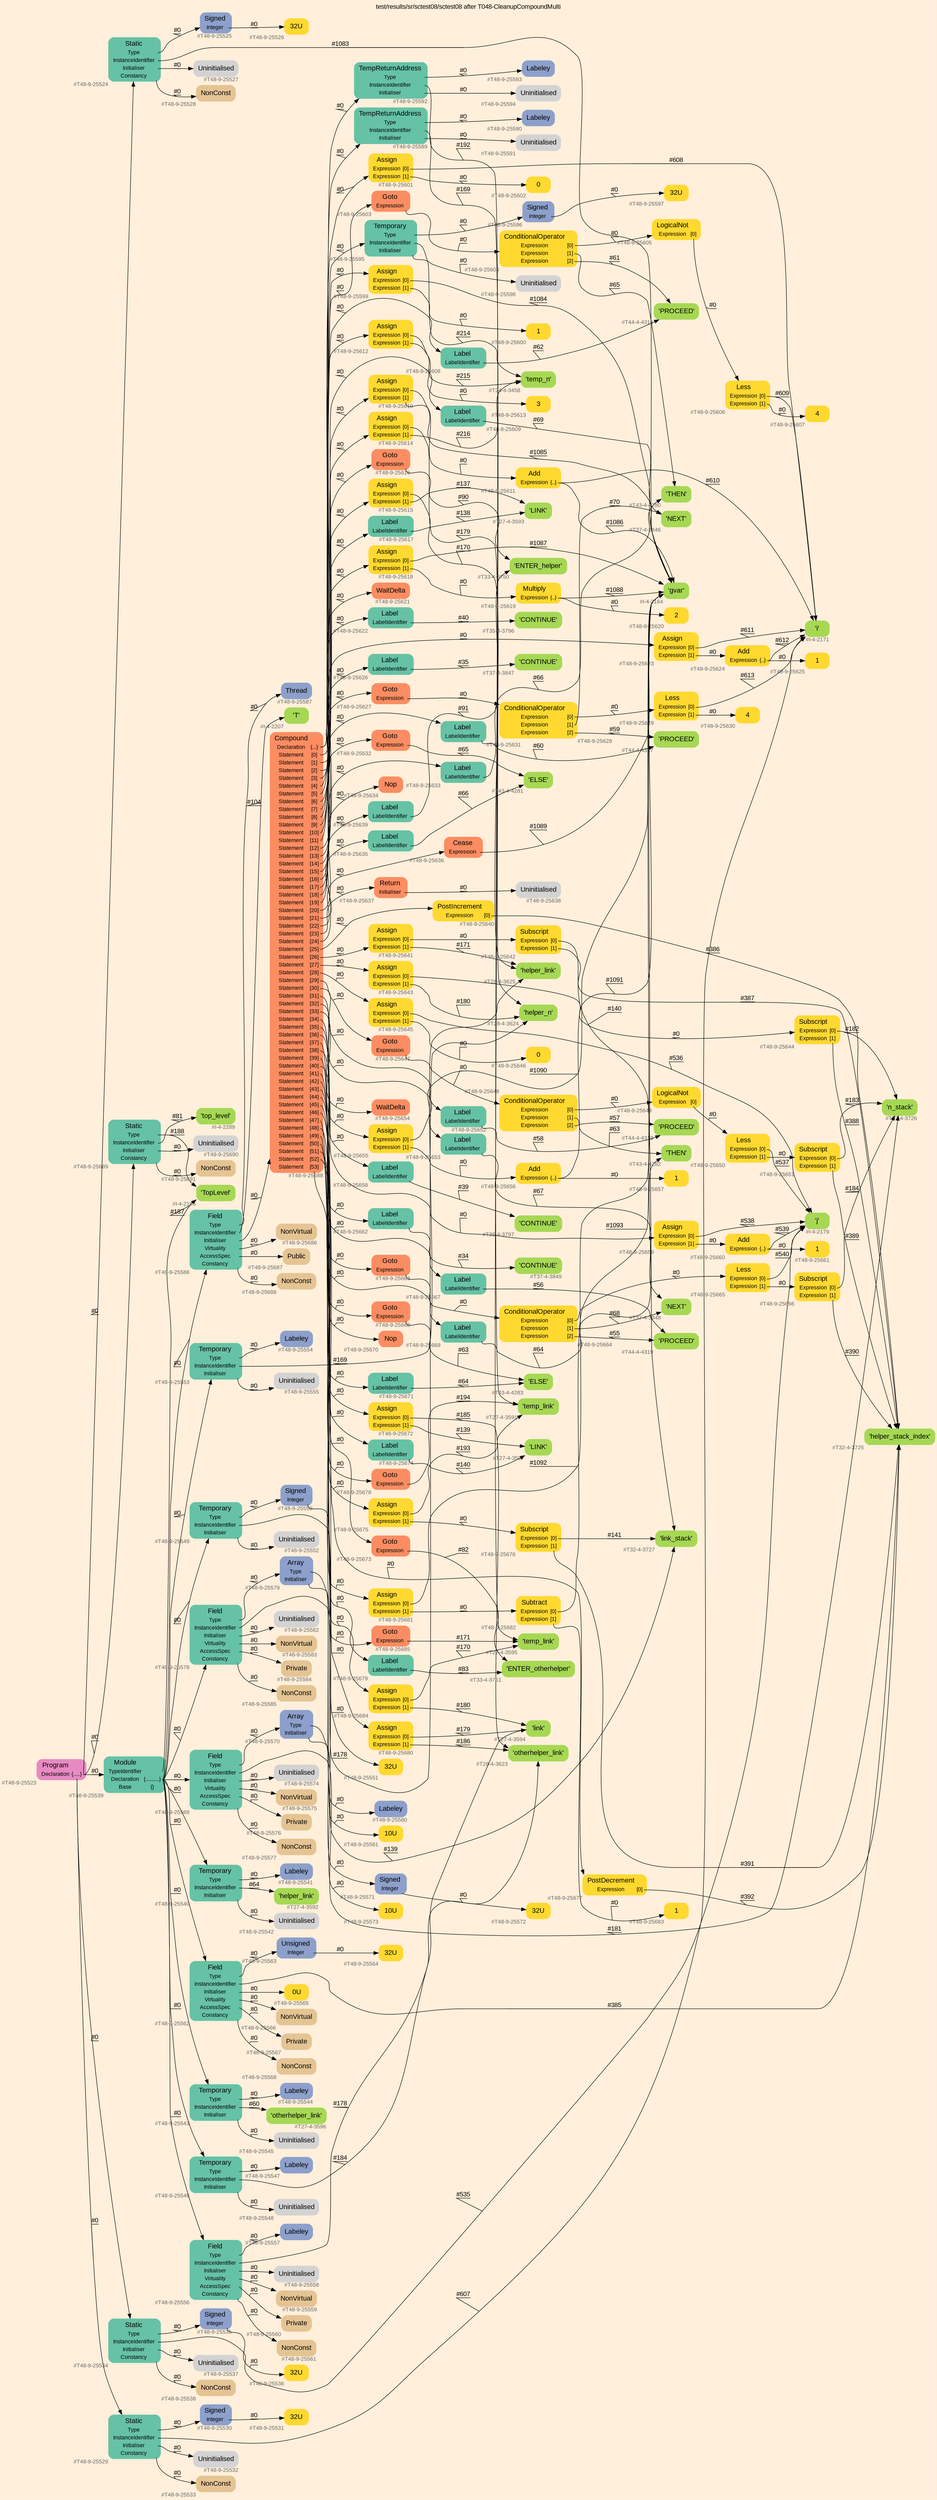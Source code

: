 digraph "test/results/sr/sctest08/sctest08 after T048-CleanupCompoundMulti" {
label = "test/results/sr/sctest08/sctest08 after T048-CleanupCompoundMulti"
labelloc = t
graph [
    rankdir = "LR"
    ranksep = 0.3
    bgcolor = antiquewhite1
    color = black
    fontcolor = black
    fontname = "Arial"
];
node [
    fontname = "Arial"
];
edge [
    fontname = "Arial"
];

// -------------------- node figure --------------------
// -------- block #T48-9-25523 ----------
"#T48-9-25523" [
    fillcolor = "/set28/4"
    xlabel = "#T48-9-25523"
    fontsize = "12"
    fontcolor = grey40
    shape = "plaintext"
    label = <<TABLE BORDER="0" CELLBORDER="0" CELLSPACING="0">
     <TR><TD><FONT COLOR="black" POINT-SIZE="15">Program</FONT></TD></TR>
     <TR><TD><FONT COLOR="black" POINT-SIZE="12">Declaration</FONT></TD><TD PORT="port0"><FONT COLOR="black" POINT-SIZE="12">{.....}</FONT></TD></TR>
    </TABLE>>
    style = "rounded,filled"
];

// -------- block #T48-9-25524 ----------
"#T48-9-25524" [
    fillcolor = "/set28/1"
    xlabel = "#T48-9-25524"
    fontsize = "12"
    fontcolor = grey40
    shape = "plaintext"
    label = <<TABLE BORDER="0" CELLBORDER="0" CELLSPACING="0">
     <TR><TD><FONT COLOR="black" POINT-SIZE="15">Static</FONT></TD></TR>
     <TR><TD><FONT COLOR="black" POINT-SIZE="12">Type</FONT></TD><TD PORT="port0"></TD></TR>
     <TR><TD><FONT COLOR="black" POINT-SIZE="12">InstanceIdentifier</FONT></TD><TD PORT="port1"></TD></TR>
     <TR><TD><FONT COLOR="black" POINT-SIZE="12">Initialiser</FONT></TD><TD PORT="port2"></TD></TR>
     <TR><TD><FONT COLOR="black" POINT-SIZE="12">Constancy</FONT></TD><TD PORT="port3"></TD></TR>
    </TABLE>>
    style = "rounded,filled"
];

// -------- block #T48-9-25525 ----------
"#T48-9-25525" [
    fillcolor = "/set28/3"
    xlabel = "#T48-9-25525"
    fontsize = "12"
    fontcolor = grey40
    shape = "plaintext"
    label = <<TABLE BORDER="0" CELLBORDER="0" CELLSPACING="0">
     <TR><TD><FONT COLOR="black" POINT-SIZE="15">Signed</FONT></TD></TR>
     <TR><TD><FONT COLOR="black" POINT-SIZE="12">Integer</FONT></TD><TD PORT="port0"></TD></TR>
    </TABLE>>
    style = "rounded,filled"
];

// -------- block #T48-9-25526 ----------
"#T48-9-25526" [
    fillcolor = "/set28/6"
    xlabel = "#T48-9-25526"
    fontsize = "12"
    fontcolor = grey40
    shape = "plaintext"
    label = <<TABLE BORDER="0" CELLBORDER="0" CELLSPACING="0">
     <TR><TD><FONT COLOR="black" POINT-SIZE="15">32U</FONT></TD></TR>
    </TABLE>>
    style = "rounded,filled"
];

// -------- block #I-4-2164 ----------
"#I-4-2164" [
    fillcolor = "/set28/5"
    xlabel = "#I-4-2164"
    fontsize = "12"
    fontcolor = grey40
    shape = "plaintext"
    label = <<TABLE BORDER="0" CELLBORDER="0" CELLSPACING="0">
     <TR><TD><FONT COLOR="black" POINT-SIZE="15">'gvar'</FONT></TD></TR>
    </TABLE>>
    style = "rounded,filled"
];

// -------- block #T48-9-25527 ----------
"#T48-9-25527" [
    xlabel = "#T48-9-25527"
    fontsize = "12"
    fontcolor = grey40
    shape = "plaintext"
    label = <<TABLE BORDER="0" CELLBORDER="0" CELLSPACING="0">
     <TR><TD><FONT COLOR="black" POINT-SIZE="15">Uninitialised</FONT></TD></TR>
    </TABLE>>
    style = "rounded,filled"
];

// -------- block #T48-9-25528 ----------
"#T48-9-25528" [
    fillcolor = "/set28/7"
    xlabel = "#T48-9-25528"
    fontsize = "12"
    fontcolor = grey40
    shape = "plaintext"
    label = <<TABLE BORDER="0" CELLBORDER="0" CELLSPACING="0">
     <TR><TD><FONT COLOR="black" POINT-SIZE="15">NonConst</FONT></TD></TR>
    </TABLE>>
    style = "rounded,filled"
];

// -------- block #T48-9-25529 ----------
"#T48-9-25529" [
    fillcolor = "/set28/1"
    xlabel = "#T48-9-25529"
    fontsize = "12"
    fontcolor = grey40
    shape = "plaintext"
    label = <<TABLE BORDER="0" CELLBORDER="0" CELLSPACING="0">
     <TR><TD><FONT COLOR="black" POINT-SIZE="15">Static</FONT></TD></TR>
     <TR><TD><FONT COLOR="black" POINT-SIZE="12">Type</FONT></TD><TD PORT="port0"></TD></TR>
     <TR><TD><FONT COLOR="black" POINT-SIZE="12">InstanceIdentifier</FONT></TD><TD PORT="port1"></TD></TR>
     <TR><TD><FONT COLOR="black" POINT-SIZE="12">Initialiser</FONT></TD><TD PORT="port2"></TD></TR>
     <TR><TD><FONT COLOR="black" POINT-SIZE="12">Constancy</FONT></TD><TD PORT="port3"></TD></TR>
    </TABLE>>
    style = "rounded,filled"
];

// -------- block #T48-9-25530 ----------
"#T48-9-25530" [
    fillcolor = "/set28/3"
    xlabel = "#T48-9-25530"
    fontsize = "12"
    fontcolor = grey40
    shape = "plaintext"
    label = <<TABLE BORDER="0" CELLBORDER="0" CELLSPACING="0">
     <TR><TD><FONT COLOR="black" POINT-SIZE="15">Signed</FONT></TD></TR>
     <TR><TD><FONT COLOR="black" POINT-SIZE="12">Integer</FONT></TD><TD PORT="port0"></TD></TR>
    </TABLE>>
    style = "rounded,filled"
];

// -------- block #T48-9-25531 ----------
"#T48-9-25531" [
    fillcolor = "/set28/6"
    xlabel = "#T48-9-25531"
    fontsize = "12"
    fontcolor = grey40
    shape = "plaintext"
    label = <<TABLE BORDER="0" CELLBORDER="0" CELLSPACING="0">
     <TR><TD><FONT COLOR="black" POINT-SIZE="15">32U</FONT></TD></TR>
    </TABLE>>
    style = "rounded,filled"
];

// -------- block #I-4-2171 ----------
"#I-4-2171" [
    fillcolor = "/set28/5"
    xlabel = "#I-4-2171"
    fontsize = "12"
    fontcolor = grey40
    shape = "plaintext"
    label = <<TABLE BORDER="0" CELLBORDER="0" CELLSPACING="0">
     <TR><TD><FONT COLOR="black" POINT-SIZE="15">'i'</FONT></TD></TR>
    </TABLE>>
    style = "rounded,filled"
];

// -------- block #T48-9-25532 ----------
"#T48-9-25532" [
    xlabel = "#T48-9-25532"
    fontsize = "12"
    fontcolor = grey40
    shape = "plaintext"
    label = <<TABLE BORDER="0" CELLBORDER="0" CELLSPACING="0">
     <TR><TD><FONT COLOR="black" POINT-SIZE="15">Uninitialised</FONT></TD></TR>
    </TABLE>>
    style = "rounded,filled"
];

// -------- block #T48-9-25533 ----------
"#T48-9-25533" [
    fillcolor = "/set28/7"
    xlabel = "#T48-9-25533"
    fontsize = "12"
    fontcolor = grey40
    shape = "plaintext"
    label = <<TABLE BORDER="0" CELLBORDER="0" CELLSPACING="0">
     <TR><TD><FONT COLOR="black" POINT-SIZE="15">NonConst</FONT></TD></TR>
    </TABLE>>
    style = "rounded,filled"
];

// -------- block #T48-9-25534 ----------
"#T48-9-25534" [
    fillcolor = "/set28/1"
    xlabel = "#T48-9-25534"
    fontsize = "12"
    fontcolor = grey40
    shape = "plaintext"
    label = <<TABLE BORDER="0" CELLBORDER="0" CELLSPACING="0">
     <TR><TD><FONT COLOR="black" POINT-SIZE="15">Static</FONT></TD></TR>
     <TR><TD><FONT COLOR="black" POINT-SIZE="12">Type</FONT></TD><TD PORT="port0"></TD></TR>
     <TR><TD><FONT COLOR="black" POINT-SIZE="12">InstanceIdentifier</FONT></TD><TD PORT="port1"></TD></TR>
     <TR><TD><FONT COLOR="black" POINT-SIZE="12">Initialiser</FONT></TD><TD PORT="port2"></TD></TR>
     <TR><TD><FONT COLOR="black" POINT-SIZE="12">Constancy</FONT></TD><TD PORT="port3"></TD></TR>
    </TABLE>>
    style = "rounded,filled"
];

// -------- block #T48-9-25535 ----------
"#T48-9-25535" [
    fillcolor = "/set28/3"
    xlabel = "#T48-9-25535"
    fontsize = "12"
    fontcolor = grey40
    shape = "plaintext"
    label = <<TABLE BORDER="0" CELLBORDER="0" CELLSPACING="0">
     <TR><TD><FONT COLOR="black" POINT-SIZE="15">Signed</FONT></TD></TR>
     <TR><TD><FONT COLOR="black" POINT-SIZE="12">Integer</FONT></TD><TD PORT="port0"></TD></TR>
    </TABLE>>
    style = "rounded,filled"
];

// -------- block #T48-9-25536 ----------
"#T48-9-25536" [
    fillcolor = "/set28/6"
    xlabel = "#T48-9-25536"
    fontsize = "12"
    fontcolor = grey40
    shape = "plaintext"
    label = <<TABLE BORDER="0" CELLBORDER="0" CELLSPACING="0">
     <TR><TD><FONT COLOR="black" POINT-SIZE="15">32U</FONT></TD></TR>
    </TABLE>>
    style = "rounded,filled"
];

// -------- block #I-4-2179 ----------
"#I-4-2179" [
    fillcolor = "/set28/5"
    xlabel = "#I-4-2179"
    fontsize = "12"
    fontcolor = grey40
    shape = "plaintext"
    label = <<TABLE BORDER="0" CELLBORDER="0" CELLSPACING="0">
     <TR><TD><FONT COLOR="black" POINT-SIZE="15">'j'</FONT></TD></TR>
    </TABLE>>
    style = "rounded,filled"
];

// -------- block #T48-9-25537 ----------
"#T48-9-25537" [
    xlabel = "#T48-9-25537"
    fontsize = "12"
    fontcolor = grey40
    shape = "plaintext"
    label = <<TABLE BORDER="0" CELLBORDER="0" CELLSPACING="0">
     <TR><TD><FONT COLOR="black" POINT-SIZE="15">Uninitialised</FONT></TD></TR>
    </TABLE>>
    style = "rounded,filled"
];

// -------- block #T48-9-25538 ----------
"#T48-9-25538" [
    fillcolor = "/set28/7"
    xlabel = "#T48-9-25538"
    fontsize = "12"
    fontcolor = grey40
    shape = "plaintext"
    label = <<TABLE BORDER="0" CELLBORDER="0" CELLSPACING="0">
     <TR><TD><FONT COLOR="black" POINT-SIZE="15">NonConst</FONT></TD></TR>
    </TABLE>>
    style = "rounded,filled"
];

// -------- block #T48-9-25539 ----------
"#T48-9-25539" [
    fillcolor = "/set28/1"
    xlabel = "#T48-9-25539"
    fontsize = "12"
    fontcolor = grey40
    shape = "plaintext"
    label = <<TABLE BORDER="0" CELLBORDER="0" CELLSPACING="0">
     <TR><TD><FONT COLOR="black" POINT-SIZE="15">Module</FONT></TD></TR>
     <TR><TD><FONT COLOR="black" POINT-SIZE="12">TypeIdentifier</FONT></TD><TD PORT="port0"></TD></TR>
     <TR><TD><FONT COLOR="black" POINT-SIZE="12">Declaration</FONT></TD><TD PORT="port1"><FONT COLOR="black" POINT-SIZE="12">{..........}</FONT></TD></TR>
     <TR><TD><FONT COLOR="black" POINT-SIZE="12">Base</FONT></TD><TD PORT="port2"><FONT COLOR="black" POINT-SIZE="12">{}</FONT></TD></TR>
    </TABLE>>
    style = "rounded,filled"
];

// -------- block #I-4-2185 ----------
"#I-4-2185" [
    fillcolor = "/set28/5"
    xlabel = "#I-4-2185"
    fontsize = "12"
    fontcolor = grey40
    shape = "plaintext"
    label = <<TABLE BORDER="0" CELLBORDER="0" CELLSPACING="0">
     <TR><TD><FONT COLOR="black" POINT-SIZE="15">'TopLevel'</FONT></TD></TR>
    </TABLE>>
    style = "rounded,filled"
];

// -------- block #T48-9-25540 ----------
"#T48-9-25540" [
    fillcolor = "/set28/1"
    xlabel = "#T48-9-25540"
    fontsize = "12"
    fontcolor = grey40
    shape = "plaintext"
    label = <<TABLE BORDER="0" CELLBORDER="0" CELLSPACING="0">
     <TR><TD><FONT COLOR="black" POINT-SIZE="15">Temporary</FONT></TD></TR>
     <TR><TD><FONT COLOR="black" POINT-SIZE="12">Type</FONT></TD><TD PORT="port0"></TD></TR>
     <TR><TD><FONT COLOR="black" POINT-SIZE="12">InstanceIdentifier</FONT></TD><TD PORT="port1"></TD></TR>
     <TR><TD><FONT COLOR="black" POINT-SIZE="12">Initialiser</FONT></TD><TD PORT="port2"></TD></TR>
    </TABLE>>
    style = "rounded,filled"
];

// -------- block #T48-9-25541 ----------
"#T48-9-25541" [
    fillcolor = "/set28/3"
    xlabel = "#T48-9-25541"
    fontsize = "12"
    fontcolor = grey40
    shape = "plaintext"
    label = <<TABLE BORDER="0" CELLBORDER="0" CELLSPACING="0">
     <TR><TD><FONT COLOR="black" POINT-SIZE="15">Labeley</FONT></TD></TR>
    </TABLE>>
    style = "rounded,filled"
];

// -------- block #T27-4-3592 ----------
"#T27-4-3592" [
    fillcolor = "/set28/5"
    xlabel = "#T27-4-3592"
    fontsize = "12"
    fontcolor = grey40
    shape = "plaintext"
    label = <<TABLE BORDER="0" CELLBORDER="0" CELLSPACING="0">
     <TR><TD><FONT COLOR="black" POINT-SIZE="15">'helper_link'</FONT></TD></TR>
    </TABLE>>
    style = "rounded,filled"
];

// -------- block #T48-9-25542 ----------
"#T48-9-25542" [
    xlabel = "#T48-9-25542"
    fontsize = "12"
    fontcolor = grey40
    shape = "plaintext"
    label = <<TABLE BORDER="0" CELLBORDER="0" CELLSPACING="0">
     <TR><TD><FONT COLOR="black" POINT-SIZE="15">Uninitialised</FONT></TD></TR>
    </TABLE>>
    style = "rounded,filled"
];

// -------- block #T48-9-25543 ----------
"#T48-9-25543" [
    fillcolor = "/set28/1"
    xlabel = "#T48-9-25543"
    fontsize = "12"
    fontcolor = grey40
    shape = "plaintext"
    label = <<TABLE BORDER="0" CELLBORDER="0" CELLSPACING="0">
     <TR><TD><FONT COLOR="black" POINT-SIZE="15">Temporary</FONT></TD></TR>
     <TR><TD><FONT COLOR="black" POINT-SIZE="12">Type</FONT></TD><TD PORT="port0"></TD></TR>
     <TR><TD><FONT COLOR="black" POINT-SIZE="12">InstanceIdentifier</FONT></TD><TD PORT="port1"></TD></TR>
     <TR><TD><FONT COLOR="black" POINT-SIZE="12">Initialiser</FONT></TD><TD PORT="port2"></TD></TR>
    </TABLE>>
    style = "rounded,filled"
];

// -------- block #T48-9-25544 ----------
"#T48-9-25544" [
    fillcolor = "/set28/3"
    xlabel = "#T48-9-25544"
    fontsize = "12"
    fontcolor = grey40
    shape = "plaintext"
    label = <<TABLE BORDER="0" CELLBORDER="0" CELLSPACING="0">
     <TR><TD><FONT COLOR="black" POINT-SIZE="15">Labeley</FONT></TD></TR>
    </TABLE>>
    style = "rounded,filled"
];

// -------- block #T27-4-3596 ----------
"#T27-4-3596" [
    fillcolor = "/set28/5"
    xlabel = "#T27-4-3596"
    fontsize = "12"
    fontcolor = grey40
    shape = "plaintext"
    label = <<TABLE BORDER="0" CELLBORDER="0" CELLSPACING="0">
     <TR><TD><FONT COLOR="black" POINT-SIZE="15">'otherhelper_link'</FONT></TD></TR>
    </TABLE>>
    style = "rounded,filled"
];

// -------- block #T48-9-25545 ----------
"#T48-9-25545" [
    xlabel = "#T48-9-25545"
    fontsize = "12"
    fontcolor = grey40
    shape = "plaintext"
    label = <<TABLE BORDER="0" CELLBORDER="0" CELLSPACING="0">
     <TR><TD><FONT COLOR="black" POINT-SIZE="15">Uninitialised</FONT></TD></TR>
    </TABLE>>
    style = "rounded,filled"
];

// -------- block #T48-9-25546 ----------
"#T48-9-25546" [
    fillcolor = "/set28/1"
    xlabel = "#T48-9-25546"
    fontsize = "12"
    fontcolor = grey40
    shape = "plaintext"
    label = <<TABLE BORDER="0" CELLBORDER="0" CELLSPACING="0">
     <TR><TD><FONT COLOR="black" POINT-SIZE="15">Temporary</FONT></TD></TR>
     <TR><TD><FONT COLOR="black" POINT-SIZE="12">Type</FONT></TD><TD PORT="port0"></TD></TR>
     <TR><TD><FONT COLOR="black" POINT-SIZE="12">InstanceIdentifier</FONT></TD><TD PORT="port1"></TD></TR>
     <TR><TD><FONT COLOR="black" POINT-SIZE="12">Initialiser</FONT></TD><TD PORT="port2"></TD></TR>
    </TABLE>>
    style = "rounded,filled"
];

// -------- block #T48-9-25547 ----------
"#T48-9-25547" [
    fillcolor = "/set28/3"
    xlabel = "#T48-9-25547"
    fontsize = "12"
    fontcolor = grey40
    shape = "plaintext"
    label = <<TABLE BORDER="0" CELLBORDER="0" CELLSPACING="0">
     <TR><TD><FONT COLOR="black" POINT-SIZE="15">Labeley</FONT></TD></TR>
    </TABLE>>
    style = "rounded,filled"
];

// -------- block #T28-4-3623 ----------
"#T28-4-3623" [
    fillcolor = "/set28/5"
    xlabel = "#T28-4-3623"
    fontsize = "12"
    fontcolor = grey40
    shape = "plaintext"
    label = <<TABLE BORDER="0" CELLBORDER="0" CELLSPACING="0">
     <TR><TD><FONT COLOR="black" POINT-SIZE="15">'otherhelper_link'</FONT></TD></TR>
    </TABLE>>
    style = "rounded,filled"
];

// -------- block #T48-9-25548 ----------
"#T48-9-25548" [
    xlabel = "#T48-9-25548"
    fontsize = "12"
    fontcolor = grey40
    shape = "plaintext"
    label = <<TABLE BORDER="0" CELLBORDER="0" CELLSPACING="0">
     <TR><TD><FONT COLOR="black" POINT-SIZE="15">Uninitialised</FONT></TD></TR>
    </TABLE>>
    style = "rounded,filled"
];

// -------- block #T48-9-25549 ----------
"#T48-9-25549" [
    fillcolor = "/set28/1"
    xlabel = "#T48-9-25549"
    fontsize = "12"
    fontcolor = grey40
    shape = "plaintext"
    label = <<TABLE BORDER="0" CELLBORDER="0" CELLSPACING="0">
     <TR><TD><FONT COLOR="black" POINT-SIZE="15">Temporary</FONT></TD></TR>
     <TR><TD><FONT COLOR="black" POINT-SIZE="12">Type</FONT></TD><TD PORT="port0"></TD></TR>
     <TR><TD><FONT COLOR="black" POINT-SIZE="12">InstanceIdentifier</FONT></TD><TD PORT="port1"></TD></TR>
     <TR><TD><FONT COLOR="black" POINT-SIZE="12">Initialiser</FONT></TD><TD PORT="port2"></TD></TR>
    </TABLE>>
    style = "rounded,filled"
];

// -------- block #T48-9-25550 ----------
"#T48-9-25550" [
    fillcolor = "/set28/3"
    xlabel = "#T48-9-25550"
    fontsize = "12"
    fontcolor = grey40
    shape = "plaintext"
    label = <<TABLE BORDER="0" CELLBORDER="0" CELLSPACING="0">
     <TR><TD><FONT COLOR="black" POINT-SIZE="15">Signed</FONT></TD></TR>
     <TR><TD><FONT COLOR="black" POINT-SIZE="12">Integer</FONT></TD><TD PORT="port0"></TD></TR>
    </TABLE>>
    style = "rounded,filled"
];

// -------- block #T48-9-25551 ----------
"#T48-9-25551" [
    fillcolor = "/set28/6"
    xlabel = "#T48-9-25551"
    fontsize = "12"
    fontcolor = grey40
    shape = "plaintext"
    label = <<TABLE BORDER="0" CELLBORDER="0" CELLSPACING="0">
     <TR><TD><FONT COLOR="black" POINT-SIZE="15">32U</FONT></TD></TR>
    </TABLE>>
    style = "rounded,filled"
];

// -------- block #T28-4-3624 ----------
"#T28-4-3624" [
    fillcolor = "/set28/5"
    xlabel = "#T28-4-3624"
    fontsize = "12"
    fontcolor = grey40
    shape = "plaintext"
    label = <<TABLE BORDER="0" CELLBORDER="0" CELLSPACING="0">
     <TR><TD><FONT COLOR="black" POINT-SIZE="15">'helper_n'</FONT></TD></TR>
    </TABLE>>
    style = "rounded,filled"
];

// -------- block #T48-9-25552 ----------
"#T48-9-25552" [
    xlabel = "#T48-9-25552"
    fontsize = "12"
    fontcolor = grey40
    shape = "plaintext"
    label = <<TABLE BORDER="0" CELLBORDER="0" CELLSPACING="0">
     <TR><TD><FONT COLOR="black" POINT-SIZE="15">Uninitialised</FONT></TD></TR>
    </TABLE>>
    style = "rounded,filled"
];

// -------- block #T48-9-25553 ----------
"#T48-9-25553" [
    fillcolor = "/set28/1"
    xlabel = "#T48-9-25553"
    fontsize = "12"
    fontcolor = grey40
    shape = "plaintext"
    label = <<TABLE BORDER="0" CELLBORDER="0" CELLSPACING="0">
     <TR><TD><FONT COLOR="black" POINT-SIZE="15">Temporary</FONT></TD></TR>
     <TR><TD><FONT COLOR="black" POINT-SIZE="12">Type</FONT></TD><TD PORT="port0"></TD></TR>
     <TR><TD><FONT COLOR="black" POINT-SIZE="12">InstanceIdentifier</FONT></TD><TD PORT="port1"></TD></TR>
     <TR><TD><FONT COLOR="black" POINT-SIZE="12">Initialiser</FONT></TD><TD PORT="port2"></TD></TR>
    </TABLE>>
    style = "rounded,filled"
];

// -------- block #T48-9-25554 ----------
"#T48-9-25554" [
    fillcolor = "/set28/3"
    xlabel = "#T48-9-25554"
    fontsize = "12"
    fontcolor = grey40
    shape = "plaintext"
    label = <<TABLE BORDER="0" CELLBORDER="0" CELLSPACING="0">
     <TR><TD><FONT COLOR="black" POINT-SIZE="15">Labeley</FONT></TD></TR>
    </TABLE>>
    style = "rounded,filled"
];

// -------- block #T28-4-3625 ----------
"#T28-4-3625" [
    fillcolor = "/set28/5"
    xlabel = "#T28-4-3625"
    fontsize = "12"
    fontcolor = grey40
    shape = "plaintext"
    label = <<TABLE BORDER="0" CELLBORDER="0" CELLSPACING="0">
     <TR><TD><FONT COLOR="black" POINT-SIZE="15">'helper_link'</FONT></TD></TR>
    </TABLE>>
    style = "rounded,filled"
];

// -------- block #T48-9-25555 ----------
"#T48-9-25555" [
    xlabel = "#T48-9-25555"
    fontsize = "12"
    fontcolor = grey40
    shape = "plaintext"
    label = <<TABLE BORDER="0" CELLBORDER="0" CELLSPACING="0">
     <TR><TD><FONT COLOR="black" POINT-SIZE="15">Uninitialised</FONT></TD></TR>
    </TABLE>>
    style = "rounded,filled"
];

// -------- block #T48-9-25556 ----------
"#T48-9-25556" [
    fillcolor = "/set28/1"
    xlabel = "#T48-9-25556"
    fontsize = "12"
    fontcolor = grey40
    shape = "plaintext"
    label = <<TABLE BORDER="0" CELLBORDER="0" CELLSPACING="0">
     <TR><TD><FONT COLOR="black" POINT-SIZE="15">Field</FONT></TD></TR>
     <TR><TD><FONT COLOR="black" POINT-SIZE="12">Type</FONT></TD><TD PORT="port0"></TD></TR>
     <TR><TD><FONT COLOR="black" POINT-SIZE="12">InstanceIdentifier</FONT></TD><TD PORT="port1"></TD></TR>
     <TR><TD><FONT COLOR="black" POINT-SIZE="12">Initialiser</FONT></TD><TD PORT="port2"></TD></TR>
     <TR><TD><FONT COLOR="black" POINT-SIZE="12">Virtuality</FONT></TD><TD PORT="port3"></TD></TR>
     <TR><TD><FONT COLOR="black" POINT-SIZE="12">AccessSpec</FONT></TD><TD PORT="port4"></TD></TR>
     <TR><TD><FONT COLOR="black" POINT-SIZE="12">Constancy</FONT></TD><TD PORT="port5"></TD></TR>
    </TABLE>>
    style = "rounded,filled"
];

// -------- block #T48-9-25557 ----------
"#T48-9-25557" [
    fillcolor = "/set28/3"
    xlabel = "#T48-9-25557"
    fontsize = "12"
    fontcolor = grey40
    shape = "plaintext"
    label = <<TABLE BORDER="0" CELLBORDER="0" CELLSPACING="0">
     <TR><TD><FONT COLOR="black" POINT-SIZE="15">Labeley</FONT></TD></TR>
    </TABLE>>
    style = "rounded,filled"
];

// -------- block #T27-4-3594 ----------
"#T27-4-3594" [
    fillcolor = "/set28/5"
    xlabel = "#T27-4-3594"
    fontsize = "12"
    fontcolor = grey40
    shape = "plaintext"
    label = <<TABLE BORDER="0" CELLBORDER="0" CELLSPACING="0">
     <TR><TD><FONT COLOR="black" POINT-SIZE="15">'link'</FONT></TD></TR>
    </TABLE>>
    style = "rounded,filled"
];

// -------- block #T48-9-25558 ----------
"#T48-9-25558" [
    xlabel = "#T48-9-25558"
    fontsize = "12"
    fontcolor = grey40
    shape = "plaintext"
    label = <<TABLE BORDER="0" CELLBORDER="0" CELLSPACING="0">
     <TR><TD><FONT COLOR="black" POINT-SIZE="15">Uninitialised</FONT></TD></TR>
    </TABLE>>
    style = "rounded,filled"
];

// -------- block #T48-9-25559 ----------
"#T48-9-25559" [
    fillcolor = "/set28/7"
    xlabel = "#T48-9-25559"
    fontsize = "12"
    fontcolor = grey40
    shape = "plaintext"
    label = <<TABLE BORDER="0" CELLBORDER="0" CELLSPACING="0">
     <TR><TD><FONT COLOR="black" POINT-SIZE="15">NonVirtual</FONT></TD></TR>
    </TABLE>>
    style = "rounded,filled"
];

// -------- block #T48-9-25560 ----------
"#T48-9-25560" [
    fillcolor = "/set28/7"
    xlabel = "#T48-9-25560"
    fontsize = "12"
    fontcolor = grey40
    shape = "plaintext"
    label = <<TABLE BORDER="0" CELLBORDER="0" CELLSPACING="0">
     <TR><TD><FONT COLOR="black" POINT-SIZE="15">Private</FONT></TD></TR>
    </TABLE>>
    style = "rounded,filled"
];

// -------- block #T48-9-25561 ----------
"#T48-9-25561" [
    fillcolor = "/set28/7"
    xlabel = "#T48-9-25561"
    fontsize = "12"
    fontcolor = grey40
    shape = "plaintext"
    label = <<TABLE BORDER="0" CELLBORDER="0" CELLSPACING="0">
     <TR><TD><FONT COLOR="black" POINT-SIZE="15">NonConst</FONT></TD></TR>
    </TABLE>>
    style = "rounded,filled"
];

// -------- block #T48-9-25562 ----------
"#T48-9-25562" [
    fillcolor = "/set28/1"
    xlabel = "#T48-9-25562"
    fontsize = "12"
    fontcolor = grey40
    shape = "plaintext"
    label = <<TABLE BORDER="0" CELLBORDER="0" CELLSPACING="0">
     <TR><TD><FONT COLOR="black" POINT-SIZE="15">Field</FONT></TD></TR>
     <TR><TD><FONT COLOR="black" POINT-SIZE="12">Type</FONT></TD><TD PORT="port0"></TD></TR>
     <TR><TD><FONT COLOR="black" POINT-SIZE="12">InstanceIdentifier</FONT></TD><TD PORT="port1"></TD></TR>
     <TR><TD><FONT COLOR="black" POINT-SIZE="12">Initialiser</FONT></TD><TD PORT="port2"></TD></TR>
     <TR><TD><FONT COLOR="black" POINT-SIZE="12">Virtuality</FONT></TD><TD PORT="port3"></TD></TR>
     <TR><TD><FONT COLOR="black" POINT-SIZE="12">AccessSpec</FONT></TD><TD PORT="port4"></TD></TR>
     <TR><TD><FONT COLOR="black" POINT-SIZE="12">Constancy</FONT></TD><TD PORT="port5"></TD></TR>
    </TABLE>>
    style = "rounded,filled"
];

// -------- block #T48-9-25563 ----------
"#T48-9-25563" [
    fillcolor = "/set28/3"
    xlabel = "#T48-9-25563"
    fontsize = "12"
    fontcolor = grey40
    shape = "plaintext"
    label = <<TABLE BORDER="0" CELLBORDER="0" CELLSPACING="0">
     <TR><TD><FONT COLOR="black" POINT-SIZE="15">Unsigned</FONT></TD></TR>
     <TR><TD><FONT COLOR="black" POINT-SIZE="12">Integer</FONT></TD><TD PORT="port0"></TD></TR>
    </TABLE>>
    style = "rounded,filled"
];

// -------- block #T48-9-25564 ----------
"#T48-9-25564" [
    fillcolor = "/set28/6"
    xlabel = "#T48-9-25564"
    fontsize = "12"
    fontcolor = grey40
    shape = "plaintext"
    label = <<TABLE BORDER="0" CELLBORDER="0" CELLSPACING="0">
     <TR><TD><FONT COLOR="black" POINT-SIZE="15">32U</FONT></TD></TR>
    </TABLE>>
    style = "rounded,filled"
];

// -------- block #T32-4-3725 ----------
"#T32-4-3725" [
    fillcolor = "/set28/5"
    xlabel = "#T32-4-3725"
    fontsize = "12"
    fontcolor = grey40
    shape = "plaintext"
    label = <<TABLE BORDER="0" CELLBORDER="0" CELLSPACING="0">
     <TR><TD><FONT COLOR="black" POINT-SIZE="15">'helper_stack_index'</FONT></TD></TR>
    </TABLE>>
    style = "rounded,filled"
];

// -------- block #T48-9-25565 ----------
"#T48-9-25565" [
    fillcolor = "/set28/6"
    xlabel = "#T48-9-25565"
    fontsize = "12"
    fontcolor = grey40
    shape = "plaintext"
    label = <<TABLE BORDER="0" CELLBORDER="0" CELLSPACING="0">
     <TR><TD><FONT COLOR="black" POINT-SIZE="15">0U</FONT></TD></TR>
    </TABLE>>
    style = "rounded,filled"
];

// -------- block #T48-9-25566 ----------
"#T48-9-25566" [
    fillcolor = "/set28/7"
    xlabel = "#T48-9-25566"
    fontsize = "12"
    fontcolor = grey40
    shape = "plaintext"
    label = <<TABLE BORDER="0" CELLBORDER="0" CELLSPACING="0">
     <TR><TD><FONT COLOR="black" POINT-SIZE="15">NonVirtual</FONT></TD></TR>
    </TABLE>>
    style = "rounded,filled"
];

// -------- block #T48-9-25567 ----------
"#T48-9-25567" [
    fillcolor = "/set28/7"
    xlabel = "#T48-9-25567"
    fontsize = "12"
    fontcolor = grey40
    shape = "plaintext"
    label = <<TABLE BORDER="0" CELLBORDER="0" CELLSPACING="0">
     <TR><TD><FONT COLOR="black" POINT-SIZE="15">Private</FONT></TD></TR>
    </TABLE>>
    style = "rounded,filled"
];

// -------- block #T48-9-25568 ----------
"#T48-9-25568" [
    fillcolor = "/set28/7"
    xlabel = "#T48-9-25568"
    fontsize = "12"
    fontcolor = grey40
    shape = "plaintext"
    label = <<TABLE BORDER="0" CELLBORDER="0" CELLSPACING="0">
     <TR><TD><FONT COLOR="black" POINT-SIZE="15">NonConst</FONT></TD></TR>
    </TABLE>>
    style = "rounded,filled"
];

// -------- block #T48-9-25569 ----------
"#T48-9-25569" [
    fillcolor = "/set28/1"
    xlabel = "#T48-9-25569"
    fontsize = "12"
    fontcolor = grey40
    shape = "plaintext"
    label = <<TABLE BORDER="0" CELLBORDER="0" CELLSPACING="0">
     <TR><TD><FONT COLOR="black" POINT-SIZE="15">Field</FONT></TD></TR>
     <TR><TD><FONT COLOR="black" POINT-SIZE="12">Type</FONT></TD><TD PORT="port0"></TD></TR>
     <TR><TD><FONT COLOR="black" POINT-SIZE="12">InstanceIdentifier</FONT></TD><TD PORT="port1"></TD></TR>
     <TR><TD><FONT COLOR="black" POINT-SIZE="12">Initialiser</FONT></TD><TD PORT="port2"></TD></TR>
     <TR><TD><FONT COLOR="black" POINT-SIZE="12">Virtuality</FONT></TD><TD PORT="port3"></TD></TR>
     <TR><TD><FONT COLOR="black" POINT-SIZE="12">AccessSpec</FONT></TD><TD PORT="port4"></TD></TR>
     <TR><TD><FONT COLOR="black" POINT-SIZE="12">Constancy</FONT></TD><TD PORT="port5"></TD></TR>
    </TABLE>>
    style = "rounded,filled"
];

// -------- block #T48-9-25570 ----------
"#T48-9-25570" [
    fillcolor = "/set28/3"
    xlabel = "#T48-9-25570"
    fontsize = "12"
    fontcolor = grey40
    shape = "plaintext"
    label = <<TABLE BORDER="0" CELLBORDER="0" CELLSPACING="0">
     <TR><TD><FONT COLOR="black" POINT-SIZE="15">Array</FONT></TD></TR>
     <TR><TD><FONT COLOR="black" POINT-SIZE="12">Type</FONT></TD><TD PORT="port0"></TD></TR>
     <TR><TD><FONT COLOR="black" POINT-SIZE="12">Initialiser</FONT></TD><TD PORT="port1"></TD></TR>
    </TABLE>>
    style = "rounded,filled"
];

// -------- block #T48-9-25571 ----------
"#T48-9-25571" [
    fillcolor = "/set28/3"
    xlabel = "#T48-9-25571"
    fontsize = "12"
    fontcolor = grey40
    shape = "plaintext"
    label = <<TABLE BORDER="0" CELLBORDER="0" CELLSPACING="0">
     <TR><TD><FONT COLOR="black" POINT-SIZE="15">Signed</FONT></TD></TR>
     <TR><TD><FONT COLOR="black" POINT-SIZE="12">Integer</FONT></TD><TD PORT="port0"></TD></TR>
    </TABLE>>
    style = "rounded,filled"
];

// -------- block #T48-9-25572 ----------
"#T48-9-25572" [
    fillcolor = "/set28/6"
    xlabel = "#T48-9-25572"
    fontsize = "12"
    fontcolor = grey40
    shape = "plaintext"
    label = <<TABLE BORDER="0" CELLBORDER="0" CELLSPACING="0">
     <TR><TD><FONT COLOR="black" POINT-SIZE="15">32U</FONT></TD></TR>
    </TABLE>>
    style = "rounded,filled"
];

// -------- block #T48-9-25573 ----------
"#T48-9-25573" [
    fillcolor = "/set28/6"
    xlabel = "#T48-9-25573"
    fontsize = "12"
    fontcolor = grey40
    shape = "plaintext"
    label = <<TABLE BORDER="0" CELLBORDER="0" CELLSPACING="0">
     <TR><TD><FONT COLOR="black" POINT-SIZE="15">10U</FONT></TD></TR>
    </TABLE>>
    style = "rounded,filled"
];

// -------- block #T32-4-3726 ----------
"#T32-4-3726" [
    fillcolor = "/set28/5"
    xlabel = "#T32-4-3726"
    fontsize = "12"
    fontcolor = grey40
    shape = "plaintext"
    label = <<TABLE BORDER="0" CELLBORDER="0" CELLSPACING="0">
     <TR><TD><FONT COLOR="black" POINT-SIZE="15">'n_stack'</FONT></TD></TR>
    </TABLE>>
    style = "rounded,filled"
];

// -------- block #T48-9-25574 ----------
"#T48-9-25574" [
    xlabel = "#T48-9-25574"
    fontsize = "12"
    fontcolor = grey40
    shape = "plaintext"
    label = <<TABLE BORDER="0" CELLBORDER="0" CELLSPACING="0">
     <TR><TD><FONT COLOR="black" POINT-SIZE="15">Uninitialised</FONT></TD></TR>
    </TABLE>>
    style = "rounded,filled"
];

// -------- block #T48-9-25575 ----------
"#T48-9-25575" [
    fillcolor = "/set28/7"
    xlabel = "#T48-9-25575"
    fontsize = "12"
    fontcolor = grey40
    shape = "plaintext"
    label = <<TABLE BORDER="0" CELLBORDER="0" CELLSPACING="0">
     <TR><TD><FONT COLOR="black" POINT-SIZE="15">NonVirtual</FONT></TD></TR>
    </TABLE>>
    style = "rounded,filled"
];

// -------- block #T48-9-25576 ----------
"#T48-9-25576" [
    fillcolor = "/set28/7"
    xlabel = "#T48-9-25576"
    fontsize = "12"
    fontcolor = grey40
    shape = "plaintext"
    label = <<TABLE BORDER="0" CELLBORDER="0" CELLSPACING="0">
     <TR><TD><FONT COLOR="black" POINT-SIZE="15">Private</FONT></TD></TR>
    </TABLE>>
    style = "rounded,filled"
];

// -------- block #T48-9-25577 ----------
"#T48-9-25577" [
    fillcolor = "/set28/7"
    xlabel = "#T48-9-25577"
    fontsize = "12"
    fontcolor = grey40
    shape = "plaintext"
    label = <<TABLE BORDER="0" CELLBORDER="0" CELLSPACING="0">
     <TR><TD><FONT COLOR="black" POINT-SIZE="15">NonConst</FONT></TD></TR>
    </TABLE>>
    style = "rounded,filled"
];

// -------- block #T48-9-25578 ----------
"#T48-9-25578" [
    fillcolor = "/set28/1"
    xlabel = "#T48-9-25578"
    fontsize = "12"
    fontcolor = grey40
    shape = "plaintext"
    label = <<TABLE BORDER="0" CELLBORDER="0" CELLSPACING="0">
     <TR><TD><FONT COLOR="black" POINT-SIZE="15">Field</FONT></TD></TR>
     <TR><TD><FONT COLOR="black" POINT-SIZE="12">Type</FONT></TD><TD PORT="port0"></TD></TR>
     <TR><TD><FONT COLOR="black" POINT-SIZE="12">InstanceIdentifier</FONT></TD><TD PORT="port1"></TD></TR>
     <TR><TD><FONT COLOR="black" POINT-SIZE="12">Initialiser</FONT></TD><TD PORT="port2"></TD></TR>
     <TR><TD><FONT COLOR="black" POINT-SIZE="12">Virtuality</FONT></TD><TD PORT="port3"></TD></TR>
     <TR><TD><FONT COLOR="black" POINT-SIZE="12">AccessSpec</FONT></TD><TD PORT="port4"></TD></TR>
     <TR><TD><FONT COLOR="black" POINT-SIZE="12">Constancy</FONT></TD><TD PORT="port5"></TD></TR>
    </TABLE>>
    style = "rounded,filled"
];

// -------- block #T48-9-25579 ----------
"#T48-9-25579" [
    fillcolor = "/set28/3"
    xlabel = "#T48-9-25579"
    fontsize = "12"
    fontcolor = grey40
    shape = "plaintext"
    label = <<TABLE BORDER="0" CELLBORDER="0" CELLSPACING="0">
     <TR><TD><FONT COLOR="black" POINT-SIZE="15">Array</FONT></TD></TR>
     <TR><TD><FONT COLOR="black" POINT-SIZE="12">Type</FONT></TD><TD PORT="port0"></TD></TR>
     <TR><TD><FONT COLOR="black" POINT-SIZE="12">Initialiser</FONT></TD><TD PORT="port1"></TD></TR>
    </TABLE>>
    style = "rounded,filled"
];

// -------- block #T48-9-25580 ----------
"#T48-9-25580" [
    fillcolor = "/set28/3"
    xlabel = "#T48-9-25580"
    fontsize = "12"
    fontcolor = grey40
    shape = "plaintext"
    label = <<TABLE BORDER="0" CELLBORDER="0" CELLSPACING="0">
     <TR><TD><FONT COLOR="black" POINT-SIZE="15">Labeley</FONT></TD></TR>
    </TABLE>>
    style = "rounded,filled"
];

// -------- block #T48-9-25581 ----------
"#T48-9-25581" [
    fillcolor = "/set28/6"
    xlabel = "#T48-9-25581"
    fontsize = "12"
    fontcolor = grey40
    shape = "plaintext"
    label = <<TABLE BORDER="0" CELLBORDER="0" CELLSPACING="0">
     <TR><TD><FONT COLOR="black" POINT-SIZE="15">10U</FONT></TD></TR>
    </TABLE>>
    style = "rounded,filled"
];

// -------- block #T32-4-3727 ----------
"#T32-4-3727" [
    fillcolor = "/set28/5"
    xlabel = "#T32-4-3727"
    fontsize = "12"
    fontcolor = grey40
    shape = "plaintext"
    label = <<TABLE BORDER="0" CELLBORDER="0" CELLSPACING="0">
     <TR><TD><FONT COLOR="black" POINT-SIZE="15">'link_stack'</FONT></TD></TR>
    </TABLE>>
    style = "rounded,filled"
];

// -------- block #T48-9-25582 ----------
"#T48-9-25582" [
    xlabel = "#T48-9-25582"
    fontsize = "12"
    fontcolor = grey40
    shape = "plaintext"
    label = <<TABLE BORDER="0" CELLBORDER="0" CELLSPACING="0">
     <TR><TD><FONT COLOR="black" POINT-SIZE="15">Uninitialised</FONT></TD></TR>
    </TABLE>>
    style = "rounded,filled"
];

// -------- block #T48-9-25583 ----------
"#T48-9-25583" [
    fillcolor = "/set28/7"
    xlabel = "#T48-9-25583"
    fontsize = "12"
    fontcolor = grey40
    shape = "plaintext"
    label = <<TABLE BORDER="0" CELLBORDER="0" CELLSPACING="0">
     <TR><TD><FONT COLOR="black" POINT-SIZE="15">NonVirtual</FONT></TD></TR>
    </TABLE>>
    style = "rounded,filled"
];

// -------- block #T48-9-25584 ----------
"#T48-9-25584" [
    fillcolor = "/set28/7"
    xlabel = "#T48-9-25584"
    fontsize = "12"
    fontcolor = grey40
    shape = "plaintext"
    label = <<TABLE BORDER="0" CELLBORDER="0" CELLSPACING="0">
     <TR><TD><FONT COLOR="black" POINT-SIZE="15">Private</FONT></TD></TR>
    </TABLE>>
    style = "rounded,filled"
];

// -------- block #T48-9-25585 ----------
"#T48-9-25585" [
    fillcolor = "/set28/7"
    xlabel = "#T48-9-25585"
    fontsize = "12"
    fontcolor = grey40
    shape = "plaintext"
    label = <<TABLE BORDER="0" CELLBORDER="0" CELLSPACING="0">
     <TR><TD><FONT COLOR="black" POINT-SIZE="15">NonConst</FONT></TD></TR>
    </TABLE>>
    style = "rounded,filled"
];

// -------- block #T48-9-25586 ----------
"#T48-9-25586" [
    fillcolor = "/set28/1"
    xlabel = "#T48-9-25586"
    fontsize = "12"
    fontcolor = grey40
    shape = "plaintext"
    label = <<TABLE BORDER="0" CELLBORDER="0" CELLSPACING="0">
     <TR><TD><FONT COLOR="black" POINT-SIZE="15">Field</FONT></TD></TR>
     <TR><TD><FONT COLOR="black" POINT-SIZE="12">Type</FONT></TD><TD PORT="port0"></TD></TR>
     <TR><TD><FONT COLOR="black" POINT-SIZE="12">InstanceIdentifier</FONT></TD><TD PORT="port1"></TD></TR>
     <TR><TD><FONT COLOR="black" POINT-SIZE="12">Initialiser</FONT></TD><TD PORT="port2"></TD></TR>
     <TR><TD><FONT COLOR="black" POINT-SIZE="12">Virtuality</FONT></TD><TD PORT="port3"></TD></TR>
     <TR><TD><FONT COLOR="black" POINT-SIZE="12">AccessSpec</FONT></TD><TD PORT="port4"></TD></TR>
     <TR><TD><FONT COLOR="black" POINT-SIZE="12">Constancy</FONT></TD><TD PORT="port5"></TD></TR>
    </TABLE>>
    style = "rounded,filled"
];

// -------- block #T48-9-25587 ----------
"#T48-9-25587" [
    fillcolor = "/set28/3"
    xlabel = "#T48-9-25587"
    fontsize = "12"
    fontcolor = grey40
    shape = "plaintext"
    label = <<TABLE BORDER="0" CELLBORDER="0" CELLSPACING="0">
     <TR><TD><FONT COLOR="black" POINT-SIZE="15">Thread</FONT></TD></TR>
    </TABLE>>
    style = "rounded,filled"
];

// -------- block #I-4-2207 ----------
"#I-4-2207" [
    fillcolor = "/set28/5"
    xlabel = "#I-4-2207"
    fontsize = "12"
    fontcolor = grey40
    shape = "plaintext"
    label = <<TABLE BORDER="0" CELLBORDER="0" CELLSPACING="0">
     <TR><TD><FONT COLOR="black" POINT-SIZE="15">'T'</FONT></TD></TR>
    </TABLE>>
    style = "rounded,filled"
];

// -------- block #T48-9-25588 ----------
"#T48-9-25588" [
    fillcolor = "/set28/2"
    xlabel = "#T48-9-25588"
    fontsize = "12"
    fontcolor = grey40
    shape = "plaintext"
    label = <<TABLE BORDER="0" CELLBORDER="0" CELLSPACING="0">
     <TR><TD><FONT COLOR="black" POINT-SIZE="15">Compound</FONT></TD></TR>
     <TR><TD><FONT COLOR="black" POINT-SIZE="12">Declaration</FONT></TD><TD PORT="port0"><FONT COLOR="black" POINT-SIZE="12">{...}</FONT></TD></TR>
     <TR><TD><FONT COLOR="black" POINT-SIZE="12">Statement</FONT></TD><TD PORT="port1"><FONT COLOR="black" POINT-SIZE="12">[0]</FONT></TD></TR>
     <TR><TD><FONT COLOR="black" POINT-SIZE="12">Statement</FONT></TD><TD PORT="port2"><FONT COLOR="black" POINT-SIZE="12">[1]</FONT></TD></TR>
     <TR><TD><FONT COLOR="black" POINT-SIZE="12">Statement</FONT></TD><TD PORT="port3"><FONT COLOR="black" POINT-SIZE="12">[2]</FONT></TD></TR>
     <TR><TD><FONT COLOR="black" POINT-SIZE="12">Statement</FONT></TD><TD PORT="port4"><FONT COLOR="black" POINT-SIZE="12">[3]</FONT></TD></TR>
     <TR><TD><FONT COLOR="black" POINT-SIZE="12">Statement</FONT></TD><TD PORT="port5"><FONT COLOR="black" POINT-SIZE="12">[4]</FONT></TD></TR>
     <TR><TD><FONT COLOR="black" POINT-SIZE="12">Statement</FONT></TD><TD PORT="port6"><FONT COLOR="black" POINT-SIZE="12">[5]</FONT></TD></TR>
     <TR><TD><FONT COLOR="black" POINT-SIZE="12">Statement</FONT></TD><TD PORT="port7"><FONT COLOR="black" POINT-SIZE="12">[6]</FONT></TD></TR>
     <TR><TD><FONT COLOR="black" POINT-SIZE="12">Statement</FONT></TD><TD PORT="port8"><FONT COLOR="black" POINT-SIZE="12">[7]</FONT></TD></TR>
     <TR><TD><FONT COLOR="black" POINT-SIZE="12">Statement</FONT></TD><TD PORT="port9"><FONT COLOR="black" POINT-SIZE="12">[8]</FONT></TD></TR>
     <TR><TD><FONT COLOR="black" POINT-SIZE="12">Statement</FONT></TD><TD PORT="port10"><FONT COLOR="black" POINT-SIZE="12">[9]</FONT></TD></TR>
     <TR><TD><FONT COLOR="black" POINT-SIZE="12">Statement</FONT></TD><TD PORT="port11"><FONT COLOR="black" POINT-SIZE="12">[10]</FONT></TD></TR>
     <TR><TD><FONT COLOR="black" POINT-SIZE="12">Statement</FONT></TD><TD PORT="port12"><FONT COLOR="black" POINT-SIZE="12">[11]</FONT></TD></TR>
     <TR><TD><FONT COLOR="black" POINT-SIZE="12">Statement</FONT></TD><TD PORT="port13"><FONT COLOR="black" POINT-SIZE="12">[12]</FONT></TD></TR>
     <TR><TD><FONT COLOR="black" POINT-SIZE="12">Statement</FONT></TD><TD PORT="port14"><FONT COLOR="black" POINT-SIZE="12">[13]</FONT></TD></TR>
     <TR><TD><FONT COLOR="black" POINT-SIZE="12">Statement</FONT></TD><TD PORT="port15"><FONT COLOR="black" POINT-SIZE="12">[14]</FONT></TD></TR>
     <TR><TD><FONT COLOR="black" POINT-SIZE="12">Statement</FONT></TD><TD PORT="port16"><FONT COLOR="black" POINT-SIZE="12">[15]</FONT></TD></TR>
     <TR><TD><FONT COLOR="black" POINT-SIZE="12">Statement</FONT></TD><TD PORT="port17"><FONT COLOR="black" POINT-SIZE="12">[16]</FONT></TD></TR>
     <TR><TD><FONT COLOR="black" POINT-SIZE="12">Statement</FONT></TD><TD PORT="port18"><FONT COLOR="black" POINT-SIZE="12">[17]</FONT></TD></TR>
     <TR><TD><FONT COLOR="black" POINT-SIZE="12">Statement</FONT></TD><TD PORT="port19"><FONT COLOR="black" POINT-SIZE="12">[18]</FONT></TD></TR>
     <TR><TD><FONT COLOR="black" POINT-SIZE="12">Statement</FONT></TD><TD PORT="port20"><FONT COLOR="black" POINT-SIZE="12">[19]</FONT></TD></TR>
     <TR><TD><FONT COLOR="black" POINT-SIZE="12">Statement</FONT></TD><TD PORT="port21"><FONT COLOR="black" POINT-SIZE="12">[20]</FONT></TD></TR>
     <TR><TD><FONT COLOR="black" POINT-SIZE="12">Statement</FONT></TD><TD PORT="port22"><FONT COLOR="black" POINT-SIZE="12">[21]</FONT></TD></TR>
     <TR><TD><FONT COLOR="black" POINT-SIZE="12">Statement</FONT></TD><TD PORT="port23"><FONT COLOR="black" POINT-SIZE="12">[22]</FONT></TD></TR>
     <TR><TD><FONT COLOR="black" POINT-SIZE="12">Statement</FONT></TD><TD PORT="port24"><FONT COLOR="black" POINT-SIZE="12">[23]</FONT></TD></TR>
     <TR><TD><FONT COLOR="black" POINT-SIZE="12">Statement</FONT></TD><TD PORT="port25"><FONT COLOR="black" POINT-SIZE="12">[24]</FONT></TD></TR>
     <TR><TD><FONT COLOR="black" POINT-SIZE="12">Statement</FONT></TD><TD PORT="port26"><FONT COLOR="black" POINT-SIZE="12">[25]</FONT></TD></TR>
     <TR><TD><FONT COLOR="black" POINT-SIZE="12">Statement</FONT></TD><TD PORT="port27"><FONT COLOR="black" POINT-SIZE="12">[26]</FONT></TD></TR>
     <TR><TD><FONT COLOR="black" POINT-SIZE="12">Statement</FONT></TD><TD PORT="port28"><FONT COLOR="black" POINT-SIZE="12">[27]</FONT></TD></TR>
     <TR><TD><FONT COLOR="black" POINT-SIZE="12">Statement</FONT></TD><TD PORT="port29"><FONT COLOR="black" POINT-SIZE="12">[28]</FONT></TD></TR>
     <TR><TD><FONT COLOR="black" POINT-SIZE="12">Statement</FONT></TD><TD PORT="port30"><FONT COLOR="black" POINT-SIZE="12">[29]</FONT></TD></TR>
     <TR><TD><FONT COLOR="black" POINT-SIZE="12">Statement</FONT></TD><TD PORT="port31"><FONT COLOR="black" POINT-SIZE="12">[30]</FONT></TD></TR>
     <TR><TD><FONT COLOR="black" POINT-SIZE="12">Statement</FONT></TD><TD PORT="port32"><FONT COLOR="black" POINT-SIZE="12">[31]</FONT></TD></TR>
     <TR><TD><FONT COLOR="black" POINT-SIZE="12">Statement</FONT></TD><TD PORT="port33"><FONT COLOR="black" POINT-SIZE="12">[32]</FONT></TD></TR>
     <TR><TD><FONT COLOR="black" POINT-SIZE="12">Statement</FONT></TD><TD PORT="port34"><FONT COLOR="black" POINT-SIZE="12">[33]</FONT></TD></TR>
     <TR><TD><FONT COLOR="black" POINT-SIZE="12">Statement</FONT></TD><TD PORT="port35"><FONT COLOR="black" POINT-SIZE="12">[34]</FONT></TD></TR>
     <TR><TD><FONT COLOR="black" POINT-SIZE="12">Statement</FONT></TD><TD PORT="port36"><FONT COLOR="black" POINT-SIZE="12">[35]</FONT></TD></TR>
     <TR><TD><FONT COLOR="black" POINT-SIZE="12">Statement</FONT></TD><TD PORT="port37"><FONT COLOR="black" POINT-SIZE="12">[36]</FONT></TD></TR>
     <TR><TD><FONT COLOR="black" POINT-SIZE="12">Statement</FONT></TD><TD PORT="port38"><FONT COLOR="black" POINT-SIZE="12">[37]</FONT></TD></TR>
     <TR><TD><FONT COLOR="black" POINT-SIZE="12">Statement</FONT></TD><TD PORT="port39"><FONT COLOR="black" POINT-SIZE="12">[38]</FONT></TD></TR>
     <TR><TD><FONT COLOR="black" POINT-SIZE="12">Statement</FONT></TD><TD PORT="port40"><FONT COLOR="black" POINT-SIZE="12">[39]</FONT></TD></TR>
     <TR><TD><FONT COLOR="black" POINT-SIZE="12">Statement</FONT></TD><TD PORT="port41"><FONT COLOR="black" POINT-SIZE="12">[40]</FONT></TD></TR>
     <TR><TD><FONT COLOR="black" POINT-SIZE="12">Statement</FONT></TD><TD PORT="port42"><FONT COLOR="black" POINT-SIZE="12">[41]</FONT></TD></TR>
     <TR><TD><FONT COLOR="black" POINT-SIZE="12">Statement</FONT></TD><TD PORT="port43"><FONT COLOR="black" POINT-SIZE="12">[42]</FONT></TD></TR>
     <TR><TD><FONT COLOR="black" POINT-SIZE="12">Statement</FONT></TD><TD PORT="port44"><FONT COLOR="black" POINT-SIZE="12">[43]</FONT></TD></TR>
     <TR><TD><FONT COLOR="black" POINT-SIZE="12">Statement</FONT></TD><TD PORT="port45"><FONT COLOR="black" POINT-SIZE="12">[44]</FONT></TD></TR>
     <TR><TD><FONT COLOR="black" POINT-SIZE="12">Statement</FONT></TD><TD PORT="port46"><FONT COLOR="black" POINT-SIZE="12">[45]</FONT></TD></TR>
     <TR><TD><FONT COLOR="black" POINT-SIZE="12">Statement</FONT></TD><TD PORT="port47"><FONT COLOR="black" POINT-SIZE="12">[46]</FONT></TD></TR>
     <TR><TD><FONT COLOR="black" POINT-SIZE="12">Statement</FONT></TD><TD PORT="port48"><FONT COLOR="black" POINT-SIZE="12">[47]</FONT></TD></TR>
     <TR><TD><FONT COLOR="black" POINT-SIZE="12">Statement</FONT></TD><TD PORT="port49"><FONT COLOR="black" POINT-SIZE="12">[48]</FONT></TD></TR>
     <TR><TD><FONT COLOR="black" POINT-SIZE="12">Statement</FONT></TD><TD PORT="port50"><FONT COLOR="black" POINT-SIZE="12">[49]</FONT></TD></TR>
     <TR><TD><FONT COLOR="black" POINT-SIZE="12">Statement</FONT></TD><TD PORT="port51"><FONT COLOR="black" POINT-SIZE="12">[50]</FONT></TD></TR>
     <TR><TD><FONT COLOR="black" POINT-SIZE="12">Statement</FONT></TD><TD PORT="port52"><FONT COLOR="black" POINT-SIZE="12">[51]</FONT></TD></TR>
     <TR><TD><FONT COLOR="black" POINT-SIZE="12">Statement</FONT></TD><TD PORT="port53"><FONT COLOR="black" POINT-SIZE="12">[52]</FONT></TD></TR>
     <TR><TD><FONT COLOR="black" POINT-SIZE="12">Statement</FONT></TD><TD PORT="port54"><FONT COLOR="black" POINT-SIZE="12">[53]</FONT></TD></TR>
    </TABLE>>
    style = "rounded,filled"
];

// -------- block #T48-9-25589 ----------
"#T48-9-25589" [
    fillcolor = "/set28/1"
    xlabel = "#T48-9-25589"
    fontsize = "12"
    fontcolor = grey40
    shape = "plaintext"
    label = <<TABLE BORDER="0" CELLBORDER="0" CELLSPACING="0">
     <TR><TD><FONT COLOR="black" POINT-SIZE="15">TempReturnAddress</FONT></TD></TR>
     <TR><TD><FONT COLOR="black" POINT-SIZE="12">Type</FONT></TD><TD PORT="port0"></TD></TR>
     <TR><TD><FONT COLOR="black" POINT-SIZE="12">InstanceIdentifier</FONT></TD><TD PORT="port1"></TD></TR>
     <TR><TD><FONT COLOR="black" POINT-SIZE="12">Initialiser</FONT></TD><TD PORT="port2"></TD></TR>
    </TABLE>>
    style = "rounded,filled"
];

// -------- block #T48-9-25590 ----------
"#T48-9-25590" [
    fillcolor = "/set28/3"
    xlabel = "#T48-9-25590"
    fontsize = "12"
    fontcolor = grey40
    shape = "plaintext"
    label = <<TABLE BORDER="0" CELLBORDER="0" CELLSPACING="0">
     <TR><TD><FONT COLOR="black" POINT-SIZE="15">Labeley</FONT></TD></TR>
    </TABLE>>
    style = "rounded,filled"
];

// -------- block #T27-4-3595 ----------
"#T27-4-3595" [
    fillcolor = "/set28/5"
    xlabel = "#T27-4-3595"
    fontsize = "12"
    fontcolor = grey40
    shape = "plaintext"
    label = <<TABLE BORDER="0" CELLBORDER="0" CELLSPACING="0">
     <TR><TD><FONT COLOR="black" POINT-SIZE="15">'temp_link'</FONT></TD></TR>
    </TABLE>>
    style = "rounded,filled"
];

// -------- block #T48-9-25591 ----------
"#T48-9-25591" [
    xlabel = "#T48-9-25591"
    fontsize = "12"
    fontcolor = grey40
    shape = "plaintext"
    label = <<TABLE BORDER="0" CELLBORDER="0" CELLSPACING="0">
     <TR><TD><FONT COLOR="black" POINT-SIZE="15">Uninitialised</FONT></TD></TR>
    </TABLE>>
    style = "rounded,filled"
];

// -------- block #T48-9-25592 ----------
"#T48-9-25592" [
    fillcolor = "/set28/1"
    xlabel = "#T48-9-25592"
    fontsize = "12"
    fontcolor = grey40
    shape = "plaintext"
    label = <<TABLE BORDER="0" CELLBORDER="0" CELLSPACING="0">
     <TR><TD><FONT COLOR="black" POINT-SIZE="15">TempReturnAddress</FONT></TD></TR>
     <TR><TD><FONT COLOR="black" POINT-SIZE="12">Type</FONT></TD><TD PORT="port0"></TD></TR>
     <TR><TD><FONT COLOR="black" POINT-SIZE="12">InstanceIdentifier</FONT></TD><TD PORT="port1"></TD></TR>
     <TR><TD><FONT COLOR="black" POINT-SIZE="12">Initialiser</FONT></TD><TD PORT="port2"></TD></TR>
    </TABLE>>
    style = "rounded,filled"
];

// -------- block #T48-9-25593 ----------
"#T48-9-25593" [
    fillcolor = "/set28/3"
    xlabel = "#T48-9-25593"
    fontsize = "12"
    fontcolor = grey40
    shape = "plaintext"
    label = <<TABLE BORDER="0" CELLBORDER="0" CELLSPACING="0">
     <TR><TD><FONT COLOR="black" POINT-SIZE="15">Labeley</FONT></TD></TR>
    </TABLE>>
    style = "rounded,filled"
];

// -------- block #T27-4-3591 ----------
"#T27-4-3591" [
    fillcolor = "/set28/5"
    xlabel = "#T27-4-3591"
    fontsize = "12"
    fontcolor = grey40
    shape = "plaintext"
    label = <<TABLE BORDER="0" CELLBORDER="0" CELLSPACING="0">
     <TR><TD><FONT COLOR="black" POINT-SIZE="15">'temp_link'</FONT></TD></TR>
    </TABLE>>
    style = "rounded,filled"
];

// -------- block #T48-9-25594 ----------
"#T48-9-25594" [
    xlabel = "#T48-9-25594"
    fontsize = "12"
    fontcolor = grey40
    shape = "plaintext"
    label = <<TABLE BORDER="0" CELLBORDER="0" CELLSPACING="0">
     <TR><TD><FONT COLOR="black" POINT-SIZE="15">Uninitialised</FONT></TD></TR>
    </TABLE>>
    style = "rounded,filled"
];

// -------- block #T48-9-25595 ----------
"#T48-9-25595" [
    fillcolor = "/set28/1"
    xlabel = "#T48-9-25595"
    fontsize = "12"
    fontcolor = grey40
    shape = "plaintext"
    label = <<TABLE BORDER="0" CELLBORDER="0" CELLSPACING="0">
     <TR><TD><FONT COLOR="black" POINT-SIZE="15">Temporary</FONT></TD></TR>
     <TR><TD><FONT COLOR="black" POINT-SIZE="12">Type</FONT></TD><TD PORT="port0"></TD></TR>
     <TR><TD><FONT COLOR="black" POINT-SIZE="12">InstanceIdentifier</FONT></TD><TD PORT="port1"></TD></TR>
     <TR><TD><FONT COLOR="black" POINT-SIZE="12">Initialiser</FONT></TD><TD PORT="port2"></TD></TR>
    </TABLE>>
    style = "rounded,filled"
];

// -------- block #T48-9-25596 ----------
"#T48-9-25596" [
    fillcolor = "/set28/3"
    xlabel = "#T48-9-25596"
    fontsize = "12"
    fontcolor = grey40
    shape = "plaintext"
    label = <<TABLE BORDER="0" CELLBORDER="0" CELLSPACING="0">
     <TR><TD><FONT COLOR="black" POINT-SIZE="15">Signed</FONT></TD></TR>
     <TR><TD><FONT COLOR="black" POINT-SIZE="12">Integer</FONT></TD><TD PORT="port0"></TD></TR>
    </TABLE>>
    style = "rounded,filled"
];

// -------- block #T48-9-25597 ----------
"#T48-9-25597" [
    fillcolor = "/set28/6"
    xlabel = "#T48-9-25597"
    fontsize = "12"
    fontcolor = grey40
    shape = "plaintext"
    label = <<TABLE BORDER="0" CELLBORDER="0" CELLSPACING="0">
     <TR><TD><FONT COLOR="black" POINT-SIZE="15">32U</FONT></TD></TR>
    </TABLE>>
    style = "rounded,filled"
];

// -------- block #T24-4-3458 ----------
"#T24-4-3458" [
    fillcolor = "/set28/5"
    xlabel = "#T24-4-3458"
    fontsize = "12"
    fontcolor = grey40
    shape = "plaintext"
    label = <<TABLE BORDER="0" CELLBORDER="0" CELLSPACING="0">
     <TR><TD><FONT COLOR="black" POINT-SIZE="15">'temp_n'</FONT></TD></TR>
    </TABLE>>
    style = "rounded,filled"
];

// -------- block #T48-9-25598 ----------
"#T48-9-25598" [
    xlabel = "#T48-9-25598"
    fontsize = "12"
    fontcolor = grey40
    shape = "plaintext"
    label = <<TABLE BORDER="0" CELLBORDER="0" CELLSPACING="0">
     <TR><TD><FONT COLOR="black" POINT-SIZE="15">Uninitialised</FONT></TD></TR>
    </TABLE>>
    style = "rounded,filled"
];

// -------- block #T48-9-25599 ----------
"#T48-9-25599" [
    fillcolor = "/set28/6"
    xlabel = "#T48-9-25599"
    fontsize = "12"
    fontcolor = grey40
    shape = "plaintext"
    label = <<TABLE BORDER="0" CELLBORDER="0" CELLSPACING="0">
     <TR><TD><FONT COLOR="black" POINT-SIZE="15">Assign</FONT></TD></TR>
     <TR><TD><FONT COLOR="black" POINT-SIZE="12">Expression</FONT></TD><TD PORT="port0"><FONT COLOR="black" POINT-SIZE="12">[0]</FONT></TD></TR>
     <TR><TD><FONT COLOR="black" POINT-SIZE="12">Expression</FONT></TD><TD PORT="port1"><FONT COLOR="black" POINT-SIZE="12">[1]</FONT></TD></TR>
    </TABLE>>
    style = "rounded,filled"
];

// -------- block #T48-9-25600 ----------
"#T48-9-25600" [
    fillcolor = "/set28/6"
    xlabel = "#T48-9-25600"
    fontsize = "12"
    fontcolor = grey40
    shape = "plaintext"
    label = <<TABLE BORDER="0" CELLBORDER="0" CELLSPACING="0">
     <TR><TD><FONT COLOR="black" POINT-SIZE="15">1</FONT></TD></TR>
    </TABLE>>
    style = "rounded,filled"
];

// -------- block #T48-9-25601 ----------
"#T48-9-25601" [
    fillcolor = "/set28/6"
    xlabel = "#T48-9-25601"
    fontsize = "12"
    fontcolor = grey40
    shape = "plaintext"
    label = <<TABLE BORDER="0" CELLBORDER="0" CELLSPACING="0">
     <TR><TD><FONT COLOR="black" POINT-SIZE="15">Assign</FONT></TD></TR>
     <TR><TD><FONT COLOR="black" POINT-SIZE="12">Expression</FONT></TD><TD PORT="port0"><FONT COLOR="black" POINT-SIZE="12">[0]</FONT></TD></TR>
     <TR><TD><FONT COLOR="black" POINT-SIZE="12">Expression</FONT></TD><TD PORT="port1"><FONT COLOR="black" POINT-SIZE="12">[1]</FONT></TD></TR>
    </TABLE>>
    style = "rounded,filled"
];

// -------- block #T48-9-25602 ----------
"#T48-9-25602" [
    fillcolor = "/set28/6"
    xlabel = "#T48-9-25602"
    fontsize = "12"
    fontcolor = grey40
    shape = "plaintext"
    label = <<TABLE BORDER="0" CELLBORDER="0" CELLSPACING="0">
     <TR><TD><FONT COLOR="black" POINT-SIZE="15">0</FONT></TD></TR>
    </TABLE>>
    style = "rounded,filled"
];

// -------- block #T48-9-25603 ----------
"#T48-9-25603" [
    fillcolor = "/set28/2"
    xlabel = "#T48-9-25603"
    fontsize = "12"
    fontcolor = grey40
    shape = "plaintext"
    label = <<TABLE BORDER="0" CELLBORDER="0" CELLSPACING="0">
     <TR><TD><FONT COLOR="black" POINT-SIZE="15">Goto</FONT></TD></TR>
     <TR><TD><FONT COLOR="black" POINT-SIZE="12">Expression</FONT></TD><TD PORT="port0"></TD></TR>
    </TABLE>>
    style = "rounded,filled"
];

// -------- block #T48-9-25604 ----------
"#T48-9-25604" [
    fillcolor = "/set28/6"
    xlabel = "#T48-9-25604"
    fontsize = "12"
    fontcolor = grey40
    shape = "plaintext"
    label = <<TABLE BORDER="0" CELLBORDER="0" CELLSPACING="0">
     <TR><TD><FONT COLOR="black" POINT-SIZE="15">ConditionalOperator</FONT></TD></TR>
     <TR><TD><FONT COLOR="black" POINT-SIZE="12">Expression</FONT></TD><TD PORT="port0"><FONT COLOR="black" POINT-SIZE="12">[0]</FONT></TD></TR>
     <TR><TD><FONT COLOR="black" POINT-SIZE="12">Expression</FONT></TD><TD PORT="port1"><FONT COLOR="black" POINT-SIZE="12">[1]</FONT></TD></TR>
     <TR><TD><FONT COLOR="black" POINT-SIZE="12">Expression</FONT></TD><TD PORT="port2"><FONT COLOR="black" POINT-SIZE="12">[2]</FONT></TD></TR>
    </TABLE>>
    style = "rounded,filled"
];

// -------- block #T48-9-25605 ----------
"#T48-9-25605" [
    fillcolor = "/set28/6"
    xlabel = "#T48-9-25605"
    fontsize = "12"
    fontcolor = grey40
    shape = "plaintext"
    label = <<TABLE BORDER="0" CELLBORDER="0" CELLSPACING="0">
     <TR><TD><FONT COLOR="black" POINT-SIZE="15">LogicalNot</FONT></TD></TR>
     <TR><TD><FONT COLOR="black" POINT-SIZE="12">Expression</FONT></TD><TD PORT="port0"><FONT COLOR="black" POINT-SIZE="12">[0]</FONT></TD></TR>
    </TABLE>>
    style = "rounded,filled"
];

// -------- block #T48-9-25606 ----------
"#T48-9-25606" [
    fillcolor = "/set28/6"
    xlabel = "#T48-9-25606"
    fontsize = "12"
    fontcolor = grey40
    shape = "plaintext"
    label = <<TABLE BORDER="0" CELLBORDER="0" CELLSPACING="0">
     <TR><TD><FONT COLOR="black" POINT-SIZE="15">Less</FONT></TD></TR>
     <TR><TD><FONT COLOR="black" POINT-SIZE="12">Expression</FONT></TD><TD PORT="port0"><FONT COLOR="black" POINT-SIZE="12">[0]</FONT></TD></TR>
     <TR><TD><FONT COLOR="black" POINT-SIZE="12">Expression</FONT></TD><TD PORT="port1"><FONT COLOR="black" POINT-SIZE="12">[1]</FONT></TD></TR>
    </TABLE>>
    style = "rounded,filled"
];

// -------- block #T48-9-25607 ----------
"#T48-9-25607" [
    fillcolor = "/set28/6"
    xlabel = "#T48-9-25607"
    fontsize = "12"
    fontcolor = grey40
    shape = "plaintext"
    label = <<TABLE BORDER="0" CELLBORDER="0" CELLSPACING="0">
     <TR><TD><FONT COLOR="black" POINT-SIZE="15">4</FONT></TD></TR>
    </TABLE>>
    style = "rounded,filled"
];

// -------- block #T43-4-4280 ----------
"#T43-4-4280" [
    fillcolor = "/set28/5"
    xlabel = "#T43-4-4280"
    fontsize = "12"
    fontcolor = grey40
    shape = "plaintext"
    label = <<TABLE BORDER="0" CELLBORDER="0" CELLSPACING="0">
     <TR><TD><FONT COLOR="black" POINT-SIZE="15">'THEN'</FONT></TD></TR>
    </TABLE>>
    style = "rounded,filled"
];

// -------- block #T44-4-4316 ----------
"#T44-4-4316" [
    fillcolor = "/set28/5"
    xlabel = "#T44-4-4316"
    fontsize = "12"
    fontcolor = grey40
    shape = "plaintext"
    label = <<TABLE BORDER="0" CELLBORDER="0" CELLSPACING="0">
     <TR><TD><FONT COLOR="black" POINT-SIZE="15">'PROCEED'</FONT></TD></TR>
    </TABLE>>
    style = "rounded,filled"
];

// -------- block #T48-9-25608 ----------
"#T48-9-25608" [
    fillcolor = "/set28/1"
    xlabel = "#T48-9-25608"
    fontsize = "12"
    fontcolor = grey40
    shape = "plaintext"
    label = <<TABLE BORDER="0" CELLBORDER="0" CELLSPACING="0">
     <TR><TD><FONT COLOR="black" POINT-SIZE="15">Label</FONT></TD></TR>
     <TR><TD><FONT COLOR="black" POINT-SIZE="12">LabelIdentifier</FONT></TD><TD PORT="port0"></TD></TR>
    </TABLE>>
    style = "rounded,filled"
];

// -------- block #T48-9-25609 ----------
"#T48-9-25609" [
    fillcolor = "/set28/1"
    xlabel = "#T48-9-25609"
    fontsize = "12"
    fontcolor = grey40
    shape = "plaintext"
    label = <<TABLE BORDER="0" CELLBORDER="0" CELLSPACING="0">
     <TR><TD><FONT COLOR="black" POINT-SIZE="15">Label</FONT></TD></TR>
     <TR><TD><FONT COLOR="black" POINT-SIZE="12">LabelIdentifier</FONT></TD><TD PORT="port0"></TD></TR>
    </TABLE>>
    style = "rounded,filled"
];

// -------- block #T37-4-3846 ----------
"#T37-4-3846" [
    fillcolor = "/set28/5"
    xlabel = "#T37-4-3846"
    fontsize = "12"
    fontcolor = grey40
    shape = "plaintext"
    label = <<TABLE BORDER="0" CELLBORDER="0" CELLSPACING="0">
     <TR><TD><FONT COLOR="black" POINT-SIZE="15">'NEXT'</FONT></TD></TR>
    </TABLE>>
    style = "rounded,filled"
];

// -------- block #T48-9-25610 ----------
"#T48-9-25610" [
    fillcolor = "/set28/6"
    xlabel = "#T48-9-25610"
    fontsize = "12"
    fontcolor = grey40
    shape = "plaintext"
    label = <<TABLE BORDER="0" CELLBORDER="0" CELLSPACING="0">
     <TR><TD><FONT COLOR="black" POINT-SIZE="15">Assign</FONT></TD></TR>
     <TR><TD><FONT COLOR="black" POINT-SIZE="12">Expression</FONT></TD><TD PORT="port0"><FONT COLOR="black" POINT-SIZE="12">[0]</FONT></TD></TR>
     <TR><TD><FONT COLOR="black" POINT-SIZE="12">Expression</FONT></TD><TD PORT="port1"><FONT COLOR="black" POINT-SIZE="12">[1]</FONT></TD></TR>
    </TABLE>>
    style = "rounded,filled"
];

// -------- block #T48-9-25611 ----------
"#T48-9-25611" [
    fillcolor = "/set28/6"
    xlabel = "#T48-9-25611"
    fontsize = "12"
    fontcolor = grey40
    shape = "plaintext"
    label = <<TABLE BORDER="0" CELLBORDER="0" CELLSPACING="0">
     <TR><TD><FONT COLOR="black" POINT-SIZE="15">Add</FONT></TD></TR>
     <TR><TD><FONT COLOR="black" POINT-SIZE="12">Expression</FONT></TD><TD PORT="port0"><FONT COLOR="black" POINT-SIZE="12">{..}</FONT></TD></TR>
    </TABLE>>
    style = "rounded,filled"
];

// -------- block #T48-9-25612 ----------
"#T48-9-25612" [
    fillcolor = "/set28/6"
    xlabel = "#T48-9-25612"
    fontsize = "12"
    fontcolor = grey40
    shape = "plaintext"
    label = <<TABLE BORDER="0" CELLBORDER="0" CELLSPACING="0">
     <TR><TD><FONT COLOR="black" POINT-SIZE="15">Assign</FONT></TD></TR>
     <TR><TD><FONT COLOR="black" POINT-SIZE="12">Expression</FONT></TD><TD PORT="port0"><FONT COLOR="black" POINT-SIZE="12">[0]</FONT></TD></TR>
     <TR><TD><FONT COLOR="black" POINT-SIZE="12">Expression</FONT></TD><TD PORT="port1"><FONT COLOR="black" POINT-SIZE="12">[1]</FONT></TD></TR>
    </TABLE>>
    style = "rounded,filled"
];

// -------- block #T48-9-25613 ----------
"#T48-9-25613" [
    fillcolor = "/set28/6"
    xlabel = "#T48-9-25613"
    fontsize = "12"
    fontcolor = grey40
    shape = "plaintext"
    label = <<TABLE BORDER="0" CELLBORDER="0" CELLSPACING="0">
     <TR><TD><FONT COLOR="black" POINT-SIZE="15">3</FONT></TD></TR>
    </TABLE>>
    style = "rounded,filled"
];

// -------- block #T48-9-25614 ----------
"#T48-9-25614" [
    fillcolor = "/set28/6"
    xlabel = "#T48-9-25614"
    fontsize = "12"
    fontcolor = grey40
    shape = "plaintext"
    label = <<TABLE BORDER="0" CELLBORDER="0" CELLSPACING="0">
     <TR><TD><FONT COLOR="black" POINT-SIZE="15">Assign</FONT></TD></TR>
     <TR><TD><FONT COLOR="black" POINT-SIZE="12">Expression</FONT></TD><TD PORT="port0"><FONT COLOR="black" POINT-SIZE="12">[0]</FONT></TD></TR>
     <TR><TD><FONT COLOR="black" POINT-SIZE="12">Expression</FONT></TD><TD PORT="port1"><FONT COLOR="black" POINT-SIZE="12">[1]</FONT></TD></TR>
    </TABLE>>
    style = "rounded,filled"
];

// -------- block #T48-9-25615 ----------
"#T48-9-25615" [
    fillcolor = "/set28/6"
    xlabel = "#T48-9-25615"
    fontsize = "12"
    fontcolor = grey40
    shape = "plaintext"
    label = <<TABLE BORDER="0" CELLBORDER="0" CELLSPACING="0">
     <TR><TD><FONT COLOR="black" POINT-SIZE="15">Assign</FONT></TD></TR>
     <TR><TD><FONT COLOR="black" POINT-SIZE="12">Expression</FONT></TD><TD PORT="port0"><FONT COLOR="black" POINT-SIZE="12">[0]</FONT></TD></TR>
     <TR><TD><FONT COLOR="black" POINT-SIZE="12">Expression</FONT></TD><TD PORT="port1"><FONT COLOR="black" POINT-SIZE="12">[1]</FONT></TD></TR>
    </TABLE>>
    style = "rounded,filled"
];

// -------- block #T27-4-3593 ----------
"#T27-4-3593" [
    fillcolor = "/set28/5"
    xlabel = "#T27-4-3593"
    fontsize = "12"
    fontcolor = grey40
    shape = "plaintext"
    label = <<TABLE BORDER="0" CELLBORDER="0" CELLSPACING="0">
     <TR><TD><FONT COLOR="black" POINT-SIZE="15">'LINK'</FONT></TD></TR>
    </TABLE>>
    style = "rounded,filled"
];

// -------- block #T48-9-25616 ----------
"#T48-9-25616" [
    fillcolor = "/set28/2"
    xlabel = "#T48-9-25616"
    fontsize = "12"
    fontcolor = grey40
    shape = "plaintext"
    label = <<TABLE BORDER="0" CELLBORDER="0" CELLSPACING="0">
     <TR><TD><FONT COLOR="black" POINT-SIZE="15">Goto</FONT></TD></TR>
     <TR><TD><FONT COLOR="black" POINT-SIZE="12">Expression</FONT></TD><TD PORT="port0"></TD></TR>
    </TABLE>>
    style = "rounded,filled"
];

// -------- block #T33-4-3750 ----------
"#T33-4-3750" [
    fillcolor = "/set28/5"
    xlabel = "#T33-4-3750"
    fontsize = "12"
    fontcolor = grey40
    shape = "plaintext"
    label = <<TABLE BORDER="0" CELLBORDER="0" CELLSPACING="0">
     <TR><TD><FONT COLOR="black" POINT-SIZE="15">'ENTER_helper'</FONT></TD></TR>
    </TABLE>>
    style = "rounded,filled"
];

// -------- block #T48-9-25617 ----------
"#T48-9-25617" [
    fillcolor = "/set28/1"
    xlabel = "#T48-9-25617"
    fontsize = "12"
    fontcolor = grey40
    shape = "plaintext"
    label = <<TABLE BORDER="0" CELLBORDER="0" CELLSPACING="0">
     <TR><TD><FONT COLOR="black" POINT-SIZE="15">Label</FONT></TD></TR>
     <TR><TD><FONT COLOR="black" POINT-SIZE="12">LabelIdentifier</FONT></TD><TD PORT="port0"></TD></TR>
    </TABLE>>
    style = "rounded,filled"
];

// -------- block #T48-9-25618 ----------
"#T48-9-25618" [
    fillcolor = "/set28/6"
    xlabel = "#T48-9-25618"
    fontsize = "12"
    fontcolor = grey40
    shape = "plaintext"
    label = <<TABLE BORDER="0" CELLBORDER="0" CELLSPACING="0">
     <TR><TD><FONT COLOR="black" POINT-SIZE="15">Assign</FONT></TD></TR>
     <TR><TD><FONT COLOR="black" POINT-SIZE="12">Expression</FONT></TD><TD PORT="port0"><FONT COLOR="black" POINT-SIZE="12">[0]</FONT></TD></TR>
     <TR><TD><FONT COLOR="black" POINT-SIZE="12">Expression</FONT></TD><TD PORT="port1"><FONT COLOR="black" POINT-SIZE="12">[1]</FONT></TD></TR>
    </TABLE>>
    style = "rounded,filled"
];

// -------- block #T48-9-25619 ----------
"#T48-9-25619" [
    fillcolor = "/set28/6"
    xlabel = "#T48-9-25619"
    fontsize = "12"
    fontcolor = grey40
    shape = "plaintext"
    label = <<TABLE BORDER="0" CELLBORDER="0" CELLSPACING="0">
     <TR><TD><FONT COLOR="black" POINT-SIZE="15">Multiply</FONT></TD></TR>
     <TR><TD><FONT COLOR="black" POINT-SIZE="12">Expression</FONT></TD><TD PORT="port0"><FONT COLOR="black" POINT-SIZE="12">{..}</FONT></TD></TR>
    </TABLE>>
    style = "rounded,filled"
];

// -------- block #T48-9-25620 ----------
"#T48-9-25620" [
    fillcolor = "/set28/6"
    xlabel = "#T48-9-25620"
    fontsize = "12"
    fontcolor = grey40
    shape = "plaintext"
    label = <<TABLE BORDER="0" CELLBORDER="0" CELLSPACING="0">
     <TR><TD><FONT COLOR="black" POINT-SIZE="15">2</FONT></TD></TR>
    </TABLE>>
    style = "rounded,filled"
];

// -------- block #T48-9-25621 ----------
"#T48-9-25621" [
    fillcolor = "/set28/2"
    xlabel = "#T48-9-25621"
    fontsize = "12"
    fontcolor = grey40
    shape = "plaintext"
    label = <<TABLE BORDER="0" CELLBORDER="0" CELLSPACING="0">
     <TR><TD><FONT COLOR="black" POINT-SIZE="15">WaitDelta</FONT></TD></TR>
    </TABLE>>
    style = "rounded,filled"
];

// -------- block #T48-9-25622 ----------
"#T48-9-25622" [
    fillcolor = "/set28/1"
    xlabel = "#T48-9-25622"
    fontsize = "12"
    fontcolor = grey40
    shape = "plaintext"
    label = <<TABLE BORDER="0" CELLBORDER="0" CELLSPACING="0">
     <TR><TD><FONT COLOR="black" POINT-SIZE="15">Label</FONT></TD></TR>
     <TR><TD><FONT COLOR="black" POINT-SIZE="12">LabelIdentifier</FONT></TD><TD PORT="port0"></TD></TR>
    </TABLE>>
    style = "rounded,filled"
];

// -------- block #T35-4-3796 ----------
"#T35-4-3796" [
    fillcolor = "/set28/5"
    xlabel = "#T35-4-3796"
    fontsize = "12"
    fontcolor = grey40
    shape = "plaintext"
    label = <<TABLE BORDER="0" CELLBORDER="0" CELLSPACING="0">
     <TR><TD><FONT COLOR="black" POINT-SIZE="15">'CONTINUE'</FONT></TD></TR>
    </TABLE>>
    style = "rounded,filled"
];

// -------- block #T48-9-25623 ----------
"#T48-9-25623" [
    fillcolor = "/set28/6"
    xlabel = "#T48-9-25623"
    fontsize = "12"
    fontcolor = grey40
    shape = "plaintext"
    label = <<TABLE BORDER="0" CELLBORDER="0" CELLSPACING="0">
     <TR><TD><FONT COLOR="black" POINT-SIZE="15">Assign</FONT></TD></TR>
     <TR><TD><FONT COLOR="black" POINT-SIZE="12">Expression</FONT></TD><TD PORT="port0"><FONT COLOR="black" POINT-SIZE="12">[0]</FONT></TD></TR>
     <TR><TD><FONT COLOR="black" POINT-SIZE="12">Expression</FONT></TD><TD PORT="port1"><FONT COLOR="black" POINT-SIZE="12">[1]</FONT></TD></TR>
    </TABLE>>
    style = "rounded,filled"
];

// -------- block #T48-9-25624 ----------
"#T48-9-25624" [
    fillcolor = "/set28/6"
    xlabel = "#T48-9-25624"
    fontsize = "12"
    fontcolor = grey40
    shape = "plaintext"
    label = <<TABLE BORDER="0" CELLBORDER="0" CELLSPACING="0">
     <TR><TD><FONT COLOR="black" POINT-SIZE="15">Add</FONT></TD></TR>
     <TR><TD><FONT COLOR="black" POINT-SIZE="12">Expression</FONT></TD><TD PORT="port0"><FONT COLOR="black" POINT-SIZE="12">{..}</FONT></TD></TR>
    </TABLE>>
    style = "rounded,filled"
];

// -------- block #T48-9-25625 ----------
"#T48-9-25625" [
    fillcolor = "/set28/6"
    xlabel = "#T48-9-25625"
    fontsize = "12"
    fontcolor = grey40
    shape = "plaintext"
    label = <<TABLE BORDER="0" CELLBORDER="0" CELLSPACING="0">
     <TR><TD><FONT COLOR="black" POINT-SIZE="15">1</FONT></TD></TR>
    </TABLE>>
    style = "rounded,filled"
];

// -------- block #T48-9-25626 ----------
"#T48-9-25626" [
    fillcolor = "/set28/1"
    xlabel = "#T48-9-25626"
    fontsize = "12"
    fontcolor = grey40
    shape = "plaintext"
    label = <<TABLE BORDER="0" CELLBORDER="0" CELLSPACING="0">
     <TR><TD><FONT COLOR="black" POINT-SIZE="15">Label</FONT></TD></TR>
     <TR><TD><FONT COLOR="black" POINT-SIZE="12">LabelIdentifier</FONT></TD><TD PORT="port0"></TD></TR>
    </TABLE>>
    style = "rounded,filled"
];

// -------- block #T37-4-3847 ----------
"#T37-4-3847" [
    fillcolor = "/set28/5"
    xlabel = "#T37-4-3847"
    fontsize = "12"
    fontcolor = grey40
    shape = "plaintext"
    label = <<TABLE BORDER="0" CELLBORDER="0" CELLSPACING="0">
     <TR><TD><FONT COLOR="black" POINT-SIZE="15">'CONTINUE'</FONT></TD></TR>
    </TABLE>>
    style = "rounded,filled"
];

// -------- block #T48-9-25627 ----------
"#T48-9-25627" [
    fillcolor = "/set28/2"
    xlabel = "#T48-9-25627"
    fontsize = "12"
    fontcolor = grey40
    shape = "plaintext"
    label = <<TABLE BORDER="0" CELLBORDER="0" CELLSPACING="0">
     <TR><TD><FONT COLOR="black" POINT-SIZE="15">Goto</FONT></TD></TR>
     <TR><TD><FONT COLOR="black" POINT-SIZE="12">Expression</FONT></TD><TD PORT="port0"></TD></TR>
    </TABLE>>
    style = "rounded,filled"
];

// -------- block #T48-9-25628 ----------
"#T48-9-25628" [
    fillcolor = "/set28/6"
    xlabel = "#T48-9-25628"
    fontsize = "12"
    fontcolor = grey40
    shape = "plaintext"
    label = <<TABLE BORDER="0" CELLBORDER="0" CELLSPACING="0">
     <TR><TD><FONT COLOR="black" POINT-SIZE="15">ConditionalOperator</FONT></TD></TR>
     <TR><TD><FONT COLOR="black" POINT-SIZE="12">Expression</FONT></TD><TD PORT="port0"><FONT COLOR="black" POINT-SIZE="12">[0]</FONT></TD></TR>
     <TR><TD><FONT COLOR="black" POINT-SIZE="12">Expression</FONT></TD><TD PORT="port1"><FONT COLOR="black" POINT-SIZE="12">[1]</FONT></TD></TR>
     <TR><TD><FONT COLOR="black" POINT-SIZE="12">Expression</FONT></TD><TD PORT="port2"><FONT COLOR="black" POINT-SIZE="12">[2]</FONT></TD></TR>
    </TABLE>>
    style = "rounded,filled"
];

// -------- block #T48-9-25629 ----------
"#T48-9-25629" [
    fillcolor = "/set28/6"
    xlabel = "#T48-9-25629"
    fontsize = "12"
    fontcolor = grey40
    shape = "plaintext"
    label = <<TABLE BORDER="0" CELLBORDER="0" CELLSPACING="0">
     <TR><TD><FONT COLOR="black" POINT-SIZE="15">Less</FONT></TD></TR>
     <TR><TD><FONT COLOR="black" POINT-SIZE="12">Expression</FONT></TD><TD PORT="port0"><FONT COLOR="black" POINT-SIZE="12">[0]</FONT></TD></TR>
     <TR><TD><FONT COLOR="black" POINT-SIZE="12">Expression</FONT></TD><TD PORT="port1"><FONT COLOR="black" POINT-SIZE="12">[1]</FONT></TD></TR>
    </TABLE>>
    style = "rounded,filled"
];

// -------- block #T48-9-25630 ----------
"#T48-9-25630" [
    fillcolor = "/set28/6"
    xlabel = "#T48-9-25630"
    fontsize = "12"
    fontcolor = grey40
    shape = "plaintext"
    label = <<TABLE BORDER="0" CELLBORDER="0" CELLSPACING="0">
     <TR><TD><FONT COLOR="black" POINT-SIZE="15">4</FONT></TD></TR>
    </TABLE>>
    style = "rounded,filled"
];

// -------- block #T44-4-4317 ----------
"#T44-4-4317" [
    fillcolor = "/set28/5"
    xlabel = "#T44-4-4317"
    fontsize = "12"
    fontcolor = grey40
    shape = "plaintext"
    label = <<TABLE BORDER="0" CELLBORDER="0" CELLSPACING="0">
     <TR><TD><FONT COLOR="black" POINT-SIZE="15">'PROCEED'</FONT></TD></TR>
    </TABLE>>
    style = "rounded,filled"
];

// -------- block #T48-9-25631 ----------
"#T48-9-25631" [
    fillcolor = "/set28/1"
    xlabel = "#T48-9-25631"
    fontsize = "12"
    fontcolor = grey40
    shape = "plaintext"
    label = <<TABLE BORDER="0" CELLBORDER="0" CELLSPACING="0">
     <TR><TD><FONT COLOR="black" POINT-SIZE="15">Label</FONT></TD></TR>
     <TR><TD><FONT COLOR="black" POINT-SIZE="12">LabelIdentifier</FONT></TD><TD PORT="port0"></TD></TR>
    </TABLE>>
    style = "rounded,filled"
];

// -------- block #T48-9-25632 ----------
"#T48-9-25632" [
    fillcolor = "/set28/2"
    xlabel = "#T48-9-25632"
    fontsize = "12"
    fontcolor = grey40
    shape = "plaintext"
    label = <<TABLE BORDER="0" CELLBORDER="0" CELLSPACING="0">
     <TR><TD><FONT COLOR="black" POINT-SIZE="15">Goto</FONT></TD></TR>
     <TR><TD><FONT COLOR="black" POINT-SIZE="12">Expression</FONT></TD><TD PORT="port0"></TD></TR>
    </TABLE>>
    style = "rounded,filled"
];

// -------- block #T43-4-4281 ----------
"#T43-4-4281" [
    fillcolor = "/set28/5"
    xlabel = "#T43-4-4281"
    fontsize = "12"
    fontcolor = grey40
    shape = "plaintext"
    label = <<TABLE BORDER="0" CELLBORDER="0" CELLSPACING="0">
     <TR><TD><FONT COLOR="black" POINT-SIZE="15">'ELSE'</FONT></TD></TR>
    </TABLE>>
    style = "rounded,filled"
];

// -------- block #T48-9-25633 ----------
"#T48-9-25633" [
    fillcolor = "/set28/1"
    xlabel = "#T48-9-25633"
    fontsize = "12"
    fontcolor = grey40
    shape = "plaintext"
    label = <<TABLE BORDER="0" CELLBORDER="0" CELLSPACING="0">
     <TR><TD><FONT COLOR="black" POINT-SIZE="15">Label</FONT></TD></TR>
     <TR><TD><FONT COLOR="black" POINT-SIZE="12">LabelIdentifier</FONT></TD><TD PORT="port0"></TD></TR>
    </TABLE>>
    style = "rounded,filled"
];

// -------- block #T48-9-25634 ----------
"#T48-9-25634" [
    fillcolor = "/set28/2"
    xlabel = "#T48-9-25634"
    fontsize = "12"
    fontcolor = grey40
    shape = "plaintext"
    label = <<TABLE BORDER="0" CELLBORDER="0" CELLSPACING="0">
     <TR><TD><FONT COLOR="black" POINT-SIZE="15">Nop</FONT></TD></TR>
    </TABLE>>
    style = "rounded,filled"
];

// -------- block #T48-9-25635 ----------
"#T48-9-25635" [
    fillcolor = "/set28/1"
    xlabel = "#T48-9-25635"
    fontsize = "12"
    fontcolor = grey40
    shape = "plaintext"
    label = <<TABLE BORDER="0" CELLBORDER="0" CELLSPACING="0">
     <TR><TD><FONT COLOR="black" POINT-SIZE="15">Label</FONT></TD></TR>
     <TR><TD><FONT COLOR="black" POINT-SIZE="12">LabelIdentifier</FONT></TD><TD PORT="port0"></TD></TR>
    </TABLE>>
    style = "rounded,filled"
];

// -------- block #T48-9-25636 ----------
"#T48-9-25636" [
    fillcolor = "/set28/2"
    xlabel = "#T48-9-25636"
    fontsize = "12"
    fontcolor = grey40
    shape = "plaintext"
    label = <<TABLE BORDER="0" CELLBORDER="0" CELLSPACING="0">
     <TR><TD><FONT COLOR="black" POINT-SIZE="15">Cease</FONT></TD></TR>
     <TR><TD><FONT COLOR="black" POINT-SIZE="12">Expression</FONT></TD><TD PORT="port0"></TD></TR>
    </TABLE>>
    style = "rounded,filled"
];

// -------- block #T48-9-25637 ----------
"#T48-9-25637" [
    fillcolor = "/set28/2"
    xlabel = "#T48-9-25637"
    fontsize = "12"
    fontcolor = grey40
    shape = "plaintext"
    label = <<TABLE BORDER="0" CELLBORDER="0" CELLSPACING="0">
     <TR><TD><FONT COLOR="black" POINT-SIZE="15">Return</FONT></TD></TR>
     <TR><TD><FONT COLOR="black" POINT-SIZE="12">Initialiser</FONT></TD><TD PORT="port0"></TD></TR>
    </TABLE>>
    style = "rounded,filled"
];

// -------- block #T48-9-25638 ----------
"#T48-9-25638" [
    xlabel = "#T48-9-25638"
    fontsize = "12"
    fontcolor = grey40
    shape = "plaintext"
    label = <<TABLE BORDER="0" CELLBORDER="0" CELLSPACING="0">
     <TR><TD><FONT COLOR="black" POINT-SIZE="15">Uninitialised</FONT></TD></TR>
    </TABLE>>
    style = "rounded,filled"
];

// -------- block #T48-9-25639 ----------
"#T48-9-25639" [
    fillcolor = "/set28/1"
    xlabel = "#T48-9-25639"
    fontsize = "12"
    fontcolor = grey40
    shape = "plaintext"
    label = <<TABLE BORDER="0" CELLBORDER="0" CELLSPACING="0">
     <TR><TD><FONT COLOR="black" POINT-SIZE="15">Label</FONT></TD></TR>
     <TR><TD><FONT COLOR="black" POINT-SIZE="12">LabelIdentifier</FONT></TD><TD PORT="port0"></TD></TR>
    </TABLE>>
    style = "rounded,filled"
];

// -------- block #T48-9-25640 ----------
"#T48-9-25640" [
    fillcolor = "/set28/6"
    xlabel = "#T48-9-25640"
    fontsize = "12"
    fontcolor = grey40
    shape = "plaintext"
    label = <<TABLE BORDER="0" CELLBORDER="0" CELLSPACING="0">
     <TR><TD><FONT COLOR="black" POINT-SIZE="15">PostIncrement</FONT></TD></TR>
     <TR><TD><FONT COLOR="black" POINT-SIZE="12">Expression</FONT></TD><TD PORT="port0"><FONT COLOR="black" POINT-SIZE="12">[0]</FONT></TD></TR>
    </TABLE>>
    style = "rounded,filled"
];

// -------- block #T48-9-25641 ----------
"#T48-9-25641" [
    fillcolor = "/set28/6"
    xlabel = "#T48-9-25641"
    fontsize = "12"
    fontcolor = grey40
    shape = "plaintext"
    label = <<TABLE BORDER="0" CELLBORDER="0" CELLSPACING="0">
     <TR><TD><FONT COLOR="black" POINT-SIZE="15">Assign</FONT></TD></TR>
     <TR><TD><FONT COLOR="black" POINT-SIZE="12">Expression</FONT></TD><TD PORT="port0"><FONT COLOR="black" POINT-SIZE="12">[0]</FONT></TD></TR>
     <TR><TD><FONT COLOR="black" POINT-SIZE="12">Expression</FONT></TD><TD PORT="port1"><FONT COLOR="black" POINT-SIZE="12">[1]</FONT></TD></TR>
    </TABLE>>
    style = "rounded,filled"
];

// -------- block #T48-9-25642 ----------
"#T48-9-25642" [
    fillcolor = "/set28/6"
    xlabel = "#T48-9-25642"
    fontsize = "12"
    fontcolor = grey40
    shape = "plaintext"
    label = <<TABLE BORDER="0" CELLBORDER="0" CELLSPACING="0">
     <TR><TD><FONT COLOR="black" POINT-SIZE="15">Subscript</FONT></TD></TR>
     <TR><TD><FONT COLOR="black" POINT-SIZE="12">Expression</FONT></TD><TD PORT="port0"><FONT COLOR="black" POINT-SIZE="12">[0]</FONT></TD></TR>
     <TR><TD><FONT COLOR="black" POINT-SIZE="12">Expression</FONT></TD><TD PORT="port1"><FONT COLOR="black" POINT-SIZE="12">[1]</FONT></TD></TR>
    </TABLE>>
    style = "rounded,filled"
];

// -------- block #T48-9-25643 ----------
"#T48-9-25643" [
    fillcolor = "/set28/6"
    xlabel = "#T48-9-25643"
    fontsize = "12"
    fontcolor = grey40
    shape = "plaintext"
    label = <<TABLE BORDER="0" CELLBORDER="0" CELLSPACING="0">
     <TR><TD><FONT COLOR="black" POINT-SIZE="15">Assign</FONT></TD></TR>
     <TR><TD><FONT COLOR="black" POINT-SIZE="12">Expression</FONT></TD><TD PORT="port0"><FONT COLOR="black" POINT-SIZE="12">[0]</FONT></TD></TR>
     <TR><TD><FONT COLOR="black" POINT-SIZE="12">Expression</FONT></TD><TD PORT="port1"><FONT COLOR="black" POINT-SIZE="12">[1]</FONT></TD></TR>
    </TABLE>>
    style = "rounded,filled"
];

// -------- block #T48-9-25644 ----------
"#T48-9-25644" [
    fillcolor = "/set28/6"
    xlabel = "#T48-9-25644"
    fontsize = "12"
    fontcolor = grey40
    shape = "plaintext"
    label = <<TABLE BORDER="0" CELLBORDER="0" CELLSPACING="0">
     <TR><TD><FONT COLOR="black" POINT-SIZE="15">Subscript</FONT></TD></TR>
     <TR><TD><FONT COLOR="black" POINT-SIZE="12">Expression</FONT></TD><TD PORT="port0"><FONT COLOR="black" POINT-SIZE="12">[0]</FONT></TD></TR>
     <TR><TD><FONT COLOR="black" POINT-SIZE="12">Expression</FONT></TD><TD PORT="port1"><FONT COLOR="black" POINT-SIZE="12">[1]</FONT></TD></TR>
    </TABLE>>
    style = "rounded,filled"
];

// -------- block #T48-9-25645 ----------
"#T48-9-25645" [
    fillcolor = "/set28/6"
    xlabel = "#T48-9-25645"
    fontsize = "12"
    fontcolor = grey40
    shape = "plaintext"
    label = <<TABLE BORDER="0" CELLBORDER="0" CELLSPACING="0">
     <TR><TD><FONT COLOR="black" POINT-SIZE="15">Assign</FONT></TD></TR>
     <TR><TD><FONT COLOR="black" POINT-SIZE="12">Expression</FONT></TD><TD PORT="port0"><FONT COLOR="black" POINT-SIZE="12">[0]</FONT></TD></TR>
     <TR><TD><FONT COLOR="black" POINT-SIZE="12">Expression</FONT></TD><TD PORT="port1"><FONT COLOR="black" POINT-SIZE="12">[1]</FONT></TD></TR>
    </TABLE>>
    style = "rounded,filled"
];

// -------- block #T48-9-25646 ----------
"#T48-9-25646" [
    fillcolor = "/set28/6"
    xlabel = "#T48-9-25646"
    fontsize = "12"
    fontcolor = grey40
    shape = "plaintext"
    label = <<TABLE BORDER="0" CELLBORDER="0" CELLSPACING="0">
     <TR><TD><FONT COLOR="black" POINT-SIZE="15">0</FONT></TD></TR>
    </TABLE>>
    style = "rounded,filled"
];

// -------- block #T48-9-25647 ----------
"#T48-9-25647" [
    fillcolor = "/set28/2"
    xlabel = "#T48-9-25647"
    fontsize = "12"
    fontcolor = grey40
    shape = "plaintext"
    label = <<TABLE BORDER="0" CELLBORDER="0" CELLSPACING="0">
     <TR><TD><FONT COLOR="black" POINT-SIZE="15">Goto</FONT></TD></TR>
     <TR><TD><FONT COLOR="black" POINT-SIZE="12">Expression</FONT></TD><TD PORT="port0"></TD></TR>
    </TABLE>>
    style = "rounded,filled"
];

// -------- block #T48-9-25648 ----------
"#T48-9-25648" [
    fillcolor = "/set28/6"
    xlabel = "#T48-9-25648"
    fontsize = "12"
    fontcolor = grey40
    shape = "plaintext"
    label = <<TABLE BORDER="0" CELLBORDER="0" CELLSPACING="0">
     <TR><TD><FONT COLOR="black" POINT-SIZE="15">ConditionalOperator</FONT></TD></TR>
     <TR><TD><FONT COLOR="black" POINT-SIZE="12">Expression</FONT></TD><TD PORT="port0"><FONT COLOR="black" POINT-SIZE="12">[0]</FONT></TD></TR>
     <TR><TD><FONT COLOR="black" POINT-SIZE="12">Expression</FONT></TD><TD PORT="port1"><FONT COLOR="black" POINT-SIZE="12">[1]</FONT></TD></TR>
     <TR><TD><FONT COLOR="black" POINT-SIZE="12">Expression</FONT></TD><TD PORT="port2"><FONT COLOR="black" POINT-SIZE="12">[2]</FONT></TD></TR>
    </TABLE>>
    style = "rounded,filled"
];

// -------- block #T48-9-25649 ----------
"#T48-9-25649" [
    fillcolor = "/set28/6"
    xlabel = "#T48-9-25649"
    fontsize = "12"
    fontcolor = grey40
    shape = "plaintext"
    label = <<TABLE BORDER="0" CELLBORDER="0" CELLSPACING="0">
     <TR><TD><FONT COLOR="black" POINT-SIZE="15">LogicalNot</FONT></TD></TR>
     <TR><TD><FONT COLOR="black" POINT-SIZE="12">Expression</FONT></TD><TD PORT="port0"><FONT COLOR="black" POINT-SIZE="12">[0]</FONT></TD></TR>
    </TABLE>>
    style = "rounded,filled"
];

// -------- block #T48-9-25650 ----------
"#T48-9-25650" [
    fillcolor = "/set28/6"
    xlabel = "#T48-9-25650"
    fontsize = "12"
    fontcolor = grey40
    shape = "plaintext"
    label = <<TABLE BORDER="0" CELLBORDER="0" CELLSPACING="0">
     <TR><TD><FONT COLOR="black" POINT-SIZE="15">Less</FONT></TD></TR>
     <TR><TD><FONT COLOR="black" POINT-SIZE="12">Expression</FONT></TD><TD PORT="port0"><FONT COLOR="black" POINT-SIZE="12">[0]</FONT></TD></TR>
     <TR><TD><FONT COLOR="black" POINT-SIZE="12">Expression</FONT></TD><TD PORT="port1"><FONT COLOR="black" POINT-SIZE="12">[1]</FONT></TD></TR>
    </TABLE>>
    style = "rounded,filled"
];

// -------- block #T48-9-25651 ----------
"#T48-9-25651" [
    fillcolor = "/set28/6"
    xlabel = "#T48-9-25651"
    fontsize = "12"
    fontcolor = grey40
    shape = "plaintext"
    label = <<TABLE BORDER="0" CELLBORDER="0" CELLSPACING="0">
     <TR><TD><FONT COLOR="black" POINT-SIZE="15">Subscript</FONT></TD></TR>
     <TR><TD><FONT COLOR="black" POINT-SIZE="12">Expression</FONT></TD><TD PORT="port0"><FONT COLOR="black" POINT-SIZE="12">[0]</FONT></TD></TR>
     <TR><TD><FONT COLOR="black" POINT-SIZE="12">Expression</FONT></TD><TD PORT="port1"><FONT COLOR="black" POINT-SIZE="12">[1]</FONT></TD></TR>
    </TABLE>>
    style = "rounded,filled"
];

// -------- block #T43-4-4282 ----------
"#T43-4-4282" [
    fillcolor = "/set28/5"
    xlabel = "#T43-4-4282"
    fontsize = "12"
    fontcolor = grey40
    shape = "plaintext"
    label = <<TABLE BORDER="0" CELLBORDER="0" CELLSPACING="0">
     <TR><TD><FONT COLOR="black" POINT-SIZE="15">'THEN'</FONT></TD></TR>
    </TABLE>>
    style = "rounded,filled"
];

// -------- block #T44-4-4318 ----------
"#T44-4-4318" [
    fillcolor = "/set28/5"
    xlabel = "#T44-4-4318"
    fontsize = "12"
    fontcolor = grey40
    shape = "plaintext"
    label = <<TABLE BORDER="0" CELLBORDER="0" CELLSPACING="0">
     <TR><TD><FONT COLOR="black" POINT-SIZE="15">'PROCEED'</FONT></TD></TR>
    </TABLE>>
    style = "rounded,filled"
];

// -------- block #T48-9-25652 ----------
"#T48-9-25652" [
    fillcolor = "/set28/1"
    xlabel = "#T48-9-25652"
    fontsize = "12"
    fontcolor = grey40
    shape = "plaintext"
    label = <<TABLE BORDER="0" CELLBORDER="0" CELLSPACING="0">
     <TR><TD><FONT COLOR="black" POINT-SIZE="15">Label</FONT></TD></TR>
     <TR><TD><FONT COLOR="black" POINT-SIZE="12">LabelIdentifier</FONT></TD><TD PORT="port0"></TD></TR>
    </TABLE>>
    style = "rounded,filled"
];

// -------- block #T48-9-25653 ----------
"#T48-9-25653" [
    fillcolor = "/set28/1"
    xlabel = "#T48-9-25653"
    fontsize = "12"
    fontcolor = grey40
    shape = "plaintext"
    label = <<TABLE BORDER="0" CELLBORDER="0" CELLSPACING="0">
     <TR><TD><FONT COLOR="black" POINT-SIZE="15">Label</FONT></TD></TR>
     <TR><TD><FONT COLOR="black" POINT-SIZE="12">LabelIdentifier</FONT></TD><TD PORT="port0"></TD></TR>
    </TABLE>>
    style = "rounded,filled"
];

// -------- block #T37-4-3848 ----------
"#T37-4-3848" [
    fillcolor = "/set28/5"
    xlabel = "#T37-4-3848"
    fontsize = "12"
    fontcolor = grey40
    shape = "plaintext"
    label = <<TABLE BORDER="0" CELLBORDER="0" CELLSPACING="0">
     <TR><TD><FONT COLOR="black" POINT-SIZE="15">'NEXT'</FONT></TD></TR>
    </TABLE>>
    style = "rounded,filled"
];

// -------- block #T48-9-25654 ----------
"#T48-9-25654" [
    fillcolor = "/set28/2"
    xlabel = "#T48-9-25654"
    fontsize = "12"
    fontcolor = grey40
    shape = "plaintext"
    label = <<TABLE BORDER="0" CELLBORDER="0" CELLSPACING="0">
     <TR><TD><FONT COLOR="black" POINT-SIZE="15">WaitDelta</FONT></TD></TR>
    </TABLE>>
    style = "rounded,filled"
];

// -------- block #T48-9-25655 ----------
"#T48-9-25655" [
    fillcolor = "/set28/6"
    xlabel = "#T48-9-25655"
    fontsize = "12"
    fontcolor = grey40
    shape = "plaintext"
    label = <<TABLE BORDER="0" CELLBORDER="0" CELLSPACING="0">
     <TR><TD><FONT COLOR="black" POINT-SIZE="15">Assign</FONT></TD></TR>
     <TR><TD><FONT COLOR="black" POINT-SIZE="12">Expression</FONT></TD><TD PORT="port0"><FONT COLOR="black" POINT-SIZE="12">[0]</FONT></TD></TR>
     <TR><TD><FONT COLOR="black" POINT-SIZE="12">Expression</FONT></TD><TD PORT="port1"><FONT COLOR="black" POINT-SIZE="12">[1]</FONT></TD></TR>
    </TABLE>>
    style = "rounded,filled"
];

// -------- block #T48-9-25656 ----------
"#T48-9-25656" [
    fillcolor = "/set28/6"
    xlabel = "#T48-9-25656"
    fontsize = "12"
    fontcolor = grey40
    shape = "plaintext"
    label = <<TABLE BORDER="0" CELLBORDER="0" CELLSPACING="0">
     <TR><TD><FONT COLOR="black" POINT-SIZE="15">Add</FONT></TD></TR>
     <TR><TD><FONT COLOR="black" POINT-SIZE="12">Expression</FONT></TD><TD PORT="port0"><FONT COLOR="black" POINT-SIZE="12">{..}</FONT></TD></TR>
    </TABLE>>
    style = "rounded,filled"
];

// -------- block #T48-9-25657 ----------
"#T48-9-25657" [
    fillcolor = "/set28/6"
    xlabel = "#T48-9-25657"
    fontsize = "12"
    fontcolor = grey40
    shape = "plaintext"
    label = <<TABLE BORDER="0" CELLBORDER="0" CELLSPACING="0">
     <TR><TD><FONT COLOR="black" POINT-SIZE="15">1</FONT></TD></TR>
    </TABLE>>
    style = "rounded,filled"
];

// -------- block #T48-9-25658 ----------
"#T48-9-25658" [
    fillcolor = "/set28/1"
    xlabel = "#T48-9-25658"
    fontsize = "12"
    fontcolor = grey40
    shape = "plaintext"
    label = <<TABLE BORDER="0" CELLBORDER="0" CELLSPACING="0">
     <TR><TD><FONT COLOR="black" POINT-SIZE="15">Label</FONT></TD></TR>
     <TR><TD><FONT COLOR="black" POINT-SIZE="12">LabelIdentifier</FONT></TD><TD PORT="port0"></TD></TR>
    </TABLE>>
    style = "rounded,filled"
];

// -------- block #T35-4-3797 ----------
"#T35-4-3797" [
    fillcolor = "/set28/5"
    xlabel = "#T35-4-3797"
    fontsize = "12"
    fontcolor = grey40
    shape = "plaintext"
    label = <<TABLE BORDER="0" CELLBORDER="0" CELLSPACING="0">
     <TR><TD><FONT COLOR="black" POINT-SIZE="15">'CONTINUE'</FONT></TD></TR>
    </TABLE>>
    style = "rounded,filled"
];

// -------- block #T48-9-25659 ----------
"#T48-9-25659" [
    fillcolor = "/set28/6"
    xlabel = "#T48-9-25659"
    fontsize = "12"
    fontcolor = grey40
    shape = "plaintext"
    label = <<TABLE BORDER="0" CELLBORDER="0" CELLSPACING="0">
     <TR><TD><FONT COLOR="black" POINT-SIZE="15">Assign</FONT></TD></TR>
     <TR><TD><FONT COLOR="black" POINT-SIZE="12">Expression</FONT></TD><TD PORT="port0"><FONT COLOR="black" POINT-SIZE="12">[0]</FONT></TD></TR>
     <TR><TD><FONT COLOR="black" POINT-SIZE="12">Expression</FONT></TD><TD PORT="port1"><FONT COLOR="black" POINT-SIZE="12">[1]</FONT></TD></TR>
    </TABLE>>
    style = "rounded,filled"
];

// -------- block #T48-9-25660 ----------
"#T48-9-25660" [
    fillcolor = "/set28/6"
    xlabel = "#T48-9-25660"
    fontsize = "12"
    fontcolor = grey40
    shape = "plaintext"
    label = <<TABLE BORDER="0" CELLBORDER="0" CELLSPACING="0">
     <TR><TD><FONT COLOR="black" POINT-SIZE="15">Add</FONT></TD></TR>
     <TR><TD><FONT COLOR="black" POINT-SIZE="12">Expression</FONT></TD><TD PORT="port0"><FONT COLOR="black" POINT-SIZE="12">{..}</FONT></TD></TR>
    </TABLE>>
    style = "rounded,filled"
];

// -------- block #T48-9-25661 ----------
"#T48-9-25661" [
    fillcolor = "/set28/6"
    xlabel = "#T48-9-25661"
    fontsize = "12"
    fontcolor = grey40
    shape = "plaintext"
    label = <<TABLE BORDER="0" CELLBORDER="0" CELLSPACING="0">
     <TR><TD><FONT COLOR="black" POINT-SIZE="15">1</FONT></TD></TR>
    </TABLE>>
    style = "rounded,filled"
];

// -------- block #T48-9-25662 ----------
"#T48-9-25662" [
    fillcolor = "/set28/1"
    xlabel = "#T48-9-25662"
    fontsize = "12"
    fontcolor = grey40
    shape = "plaintext"
    label = <<TABLE BORDER="0" CELLBORDER="0" CELLSPACING="0">
     <TR><TD><FONT COLOR="black" POINT-SIZE="15">Label</FONT></TD></TR>
     <TR><TD><FONT COLOR="black" POINT-SIZE="12">LabelIdentifier</FONT></TD><TD PORT="port0"></TD></TR>
    </TABLE>>
    style = "rounded,filled"
];

// -------- block #T37-4-3849 ----------
"#T37-4-3849" [
    fillcolor = "/set28/5"
    xlabel = "#T37-4-3849"
    fontsize = "12"
    fontcolor = grey40
    shape = "plaintext"
    label = <<TABLE BORDER="0" CELLBORDER="0" CELLSPACING="0">
     <TR><TD><FONT COLOR="black" POINT-SIZE="15">'CONTINUE'</FONT></TD></TR>
    </TABLE>>
    style = "rounded,filled"
];

// -------- block #T48-9-25663 ----------
"#T48-9-25663" [
    fillcolor = "/set28/2"
    xlabel = "#T48-9-25663"
    fontsize = "12"
    fontcolor = grey40
    shape = "plaintext"
    label = <<TABLE BORDER="0" CELLBORDER="0" CELLSPACING="0">
     <TR><TD><FONT COLOR="black" POINT-SIZE="15">Goto</FONT></TD></TR>
     <TR><TD><FONT COLOR="black" POINT-SIZE="12">Expression</FONT></TD><TD PORT="port0"></TD></TR>
    </TABLE>>
    style = "rounded,filled"
];

// -------- block #T48-9-25664 ----------
"#T48-9-25664" [
    fillcolor = "/set28/6"
    xlabel = "#T48-9-25664"
    fontsize = "12"
    fontcolor = grey40
    shape = "plaintext"
    label = <<TABLE BORDER="0" CELLBORDER="0" CELLSPACING="0">
     <TR><TD><FONT COLOR="black" POINT-SIZE="15">ConditionalOperator</FONT></TD></TR>
     <TR><TD><FONT COLOR="black" POINT-SIZE="12">Expression</FONT></TD><TD PORT="port0"><FONT COLOR="black" POINT-SIZE="12">[0]</FONT></TD></TR>
     <TR><TD><FONT COLOR="black" POINT-SIZE="12">Expression</FONT></TD><TD PORT="port1"><FONT COLOR="black" POINT-SIZE="12">[1]</FONT></TD></TR>
     <TR><TD><FONT COLOR="black" POINT-SIZE="12">Expression</FONT></TD><TD PORT="port2"><FONT COLOR="black" POINT-SIZE="12">[2]</FONT></TD></TR>
    </TABLE>>
    style = "rounded,filled"
];

// -------- block #T48-9-25665 ----------
"#T48-9-25665" [
    fillcolor = "/set28/6"
    xlabel = "#T48-9-25665"
    fontsize = "12"
    fontcolor = grey40
    shape = "plaintext"
    label = <<TABLE BORDER="0" CELLBORDER="0" CELLSPACING="0">
     <TR><TD><FONT COLOR="black" POINT-SIZE="15">Less</FONT></TD></TR>
     <TR><TD><FONT COLOR="black" POINT-SIZE="12">Expression</FONT></TD><TD PORT="port0"><FONT COLOR="black" POINT-SIZE="12">[0]</FONT></TD></TR>
     <TR><TD><FONT COLOR="black" POINT-SIZE="12">Expression</FONT></TD><TD PORT="port1"><FONT COLOR="black" POINT-SIZE="12">[1]</FONT></TD></TR>
    </TABLE>>
    style = "rounded,filled"
];

// -------- block #T48-9-25666 ----------
"#T48-9-25666" [
    fillcolor = "/set28/6"
    xlabel = "#T48-9-25666"
    fontsize = "12"
    fontcolor = grey40
    shape = "plaintext"
    label = <<TABLE BORDER="0" CELLBORDER="0" CELLSPACING="0">
     <TR><TD><FONT COLOR="black" POINT-SIZE="15">Subscript</FONT></TD></TR>
     <TR><TD><FONT COLOR="black" POINT-SIZE="12">Expression</FONT></TD><TD PORT="port0"><FONT COLOR="black" POINT-SIZE="12">[0]</FONT></TD></TR>
     <TR><TD><FONT COLOR="black" POINT-SIZE="12">Expression</FONT></TD><TD PORT="port1"><FONT COLOR="black" POINT-SIZE="12">[1]</FONT></TD></TR>
    </TABLE>>
    style = "rounded,filled"
];

// -------- block #T44-4-4319 ----------
"#T44-4-4319" [
    fillcolor = "/set28/5"
    xlabel = "#T44-4-4319"
    fontsize = "12"
    fontcolor = grey40
    shape = "plaintext"
    label = <<TABLE BORDER="0" CELLBORDER="0" CELLSPACING="0">
     <TR><TD><FONT COLOR="black" POINT-SIZE="15">'PROCEED'</FONT></TD></TR>
    </TABLE>>
    style = "rounded,filled"
];

// -------- block #T48-9-25667 ----------
"#T48-9-25667" [
    fillcolor = "/set28/1"
    xlabel = "#T48-9-25667"
    fontsize = "12"
    fontcolor = grey40
    shape = "plaintext"
    label = <<TABLE BORDER="0" CELLBORDER="0" CELLSPACING="0">
     <TR><TD><FONT COLOR="black" POINT-SIZE="15">Label</FONT></TD></TR>
     <TR><TD><FONT COLOR="black" POINT-SIZE="12">LabelIdentifier</FONT></TD><TD PORT="port0"></TD></TR>
    </TABLE>>
    style = "rounded,filled"
];

// -------- block #T48-9-25668 ----------
"#T48-9-25668" [
    fillcolor = "/set28/2"
    xlabel = "#T48-9-25668"
    fontsize = "12"
    fontcolor = grey40
    shape = "plaintext"
    label = <<TABLE BORDER="0" CELLBORDER="0" CELLSPACING="0">
     <TR><TD><FONT COLOR="black" POINT-SIZE="15">Goto</FONT></TD></TR>
     <TR><TD><FONT COLOR="black" POINT-SIZE="12">Expression</FONT></TD><TD PORT="port0"></TD></TR>
    </TABLE>>
    style = "rounded,filled"
];

// -------- block #T43-4-4283 ----------
"#T43-4-4283" [
    fillcolor = "/set28/5"
    xlabel = "#T43-4-4283"
    fontsize = "12"
    fontcolor = grey40
    shape = "plaintext"
    label = <<TABLE BORDER="0" CELLBORDER="0" CELLSPACING="0">
     <TR><TD><FONT COLOR="black" POINT-SIZE="15">'ELSE'</FONT></TD></TR>
    </TABLE>>
    style = "rounded,filled"
];

// -------- block #T48-9-25669 ----------
"#T48-9-25669" [
    fillcolor = "/set28/1"
    xlabel = "#T48-9-25669"
    fontsize = "12"
    fontcolor = grey40
    shape = "plaintext"
    label = <<TABLE BORDER="0" CELLBORDER="0" CELLSPACING="0">
     <TR><TD><FONT COLOR="black" POINT-SIZE="15">Label</FONT></TD></TR>
     <TR><TD><FONT COLOR="black" POINT-SIZE="12">LabelIdentifier</FONT></TD><TD PORT="port0"></TD></TR>
    </TABLE>>
    style = "rounded,filled"
];

// -------- block #T48-9-25670 ----------
"#T48-9-25670" [
    fillcolor = "/set28/2"
    xlabel = "#T48-9-25670"
    fontsize = "12"
    fontcolor = grey40
    shape = "plaintext"
    label = <<TABLE BORDER="0" CELLBORDER="0" CELLSPACING="0">
     <TR><TD><FONT COLOR="black" POINT-SIZE="15">Nop</FONT></TD></TR>
    </TABLE>>
    style = "rounded,filled"
];

// -------- block #T48-9-25671 ----------
"#T48-9-25671" [
    fillcolor = "/set28/1"
    xlabel = "#T48-9-25671"
    fontsize = "12"
    fontcolor = grey40
    shape = "plaintext"
    label = <<TABLE BORDER="0" CELLBORDER="0" CELLSPACING="0">
     <TR><TD><FONT COLOR="black" POINT-SIZE="15">Label</FONT></TD></TR>
     <TR><TD><FONT COLOR="black" POINT-SIZE="12">LabelIdentifier</FONT></TD><TD PORT="port0"></TD></TR>
    </TABLE>>
    style = "rounded,filled"
];

// -------- block #T48-9-25672 ----------
"#T48-9-25672" [
    fillcolor = "/set28/6"
    xlabel = "#T48-9-25672"
    fontsize = "12"
    fontcolor = grey40
    shape = "plaintext"
    label = <<TABLE BORDER="0" CELLBORDER="0" CELLSPACING="0">
     <TR><TD><FONT COLOR="black" POINT-SIZE="15">Assign</FONT></TD></TR>
     <TR><TD><FONT COLOR="black" POINT-SIZE="12">Expression</FONT></TD><TD PORT="port0"><FONT COLOR="black" POINT-SIZE="12">[0]</FONT></TD></TR>
     <TR><TD><FONT COLOR="black" POINT-SIZE="12">Expression</FONT></TD><TD PORT="port1"><FONT COLOR="black" POINT-SIZE="12">[1]</FONT></TD></TR>
    </TABLE>>
    style = "rounded,filled"
];

// -------- block #T27-4-3597 ----------
"#T27-4-3597" [
    fillcolor = "/set28/5"
    xlabel = "#T27-4-3597"
    fontsize = "12"
    fontcolor = grey40
    shape = "plaintext"
    label = <<TABLE BORDER="0" CELLBORDER="0" CELLSPACING="0">
     <TR><TD><FONT COLOR="black" POINT-SIZE="15">'LINK'</FONT></TD></TR>
    </TABLE>>
    style = "rounded,filled"
];

// -------- block #T48-9-25673 ----------
"#T48-9-25673" [
    fillcolor = "/set28/2"
    xlabel = "#T48-9-25673"
    fontsize = "12"
    fontcolor = grey40
    shape = "plaintext"
    label = <<TABLE BORDER="0" CELLBORDER="0" CELLSPACING="0">
     <TR><TD><FONT COLOR="black" POINT-SIZE="15">Goto</FONT></TD></TR>
     <TR><TD><FONT COLOR="black" POINT-SIZE="12">Expression</FONT></TD><TD PORT="port0"></TD></TR>
    </TABLE>>
    style = "rounded,filled"
];

// -------- block #T33-4-3751 ----------
"#T33-4-3751" [
    fillcolor = "/set28/5"
    xlabel = "#T33-4-3751"
    fontsize = "12"
    fontcolor = grey40
    shape = "plaintext"
    label = <<TABLE BORDER="0" CELLBORDER="0" CELLSPACING="0">
     <TR><TD><FONT COLOR="black" POINT-SIZE="15">'ENTER_otherhelper'</FONT></TD></TR>
    </TABLE>>
    style = "rounded,filled"
];

// -------- block #T48-9-25674 ----------
"#T48-9-25674" [
    fillcolor = "/set28/1"
    xlabel = "#T48-9-25674"
    fontsize = "12"
    fontcolor = grey40
    shape = "plaintext"
    label = <<TABLE BORDER="0" CELLBORDER="0" CELLSPACING="0">
     <TR><TD><FONT COLOR="black" POINT-SIZE="15">Label</FONT></TD></TR>
     <TR><TD><FONT COLOR="black" POINT-SIZE="12">LabelIdentifier</FONT></TD><TD PORT="port0"></TD></TR>
    </TABLE>>
    style = "rounded,filled"
];

// -------- block #T48-9-25675 ----------
"#T48-9-25675" [
    fillcolor = "/set28/6"
    xlabel = "#T48-9-25675"
    fontsize = "12"
    fontcolor = grey40
    shape = "plaintext"
    label = <<TABLE BORDER="0" CELLBORDER="0" CELLSPACING="0">
     <TR><TD><FONT COLOR="black" POINT-SIZE="15">Assign</FONT></TD></TR>
     <TR><TD><FONT COLOR="black" POINT-SIZE="12">Expression</FONT></TD><TD PORT="port0"><FONT COLOR="black" POINT-SIZE="12">[0]</FONT></TD></TR>
     <TR><TD><FONT COLOR="black" POINT-SIZE="12">Expression</FONT></TD><TD PORT="port1"><FONT COLOR="black" POINT-SIZE="12">[1]</FONT></TD></TR>
    </TABLE>>
    style = "rounded,filled"
];

// -------- block #T48-9-25676 ----------
"#T48-9-25676" [
    fillcolor = "/set28/6"
    xlabel = "#T48-9-25676"
    fontsize = "12"
    fontcolor = grey40
    shape = "plaintext"
    label = <<TABLE BORDER="0" CELLBORDER="0" CELLSPACING="0">
     <TR><TD><FONT COLOR="black" POINT-SIZE="15">Subscript</FONT></TD></TR>
     <TR><TD><FONT COLOR="black" POINT-SIZE="12">Expression</FONT></TD><TD PORT="port0"><FONT COLOR="black" POINT-SIZE="12">[0]</FONT></TD></TR>
     <TR><TD><FONT COLOR="black" POINT-SIZE="12">Expression</FONT></TD><TD PORT="port1"><FONT COLOR="black" POINT-SIZE="12">[1]</FONT></TD></TR>
    </TABLE>>
    style = "rounded,filled"
];

// -------- block #T48-9-25677 ----------
"#T48-9-25677" [
    fillcolor = "/set28/6"
    xlabel = "#T48-9-25677"
    fontsize = "12"
    fontcolor = grey40
    shape = "plaintext"
    label = <<TABLE BORDER="0" CELLBORDER="0" CELLSPACING="0">
     <TR><TD><FONT COLOR="black" POINT-SIZE="15">PostDecrement</FONT></TD></TR>
     <TR><TD><FONT COLOR="black" POINT-SIZE="12">Expression</FONT></TD><TD PORT="port0"><FONT COLOR="black" POINT-SIZE="12">[0]</FONT></TD></TR>
    </TABLE>>
    style = "rounded,filled"
];

// -------- block #T48-9-25678 ----------
"#T48-9-25678" [
    fillcolor = "/set28/2"
    xlabel = "#T48-9-25678"
    fontsize = "12"
    fontcolor = grey40
    shape = "plaintext"
    label = <<TABLE BORDER="0" CELLBORDER="0" CELLSPACING="0">
     <TR><TD><FONT COLOR="black" POINT-SIZE="15">Goto</FONT></TD></TR>
     <TR><TD><FONT COLOR="black" POINT-SIZE="12">Expression</FONT></TD><TD PORT="port0"></TD></TR>
    </TABLE>>
    style = "rounded,filled"
];

// -------- block #T48-9-25679 ----------
"#T48-9-25679" [
    fillcolor = "/set28/1"
    xlabel = "#T48-9-25679"
    fontsize = "12"
    fontcolor = grey40
    shape = "plaintext"
    label = <<TABLE BORDER="0" CELLBORDER="0" CELLSPACING="0">
     <TR><TD><FONT COLOR="black" POINT-SIZE="15">Label</FONT></TD></TR>
     <TR><TD><FONT COLOR="black" POINT-SIZE="12">LabelIdentifier</FONT></TD><TD PORT="port0"></TD></TR>
    </TABLE>>
    style = "rounded,filled"
];

// -------- block #T48-9-25680 ----------
"#T48-9-25680" [
    fillcolor = "/set28/6"
    xlabel = "#T48-9-25680"
    fontsize = "12"
    fontcolor = grey40
    shape = "plaintext"
    label = <<TABLE BORDER="0" CELLBORDER="0" CELLSPACING="0">
     <TR><TD><FONT COLOR="black" POINT-SIZE="15">Assign</FONT></TD></TR>
     <TR><TD><FONT COLOR="black" POINT-SIZE="12">Expression</FONT></TD><TD PORT="port0"><FONT COLOR="black" POINT-SIZE="12">[0]</FONT></TD></TR>
     <TR><TD><FONT COLOR="black" POINT-SIZE="12">Expression</FONT></TD><TD PORT="port1"><FONT COLOR="black" POINT-SIZE="12">[1]</FONT></TD></TR>
    </TABLE>>
    style = "rounded,filled"
];

// -------- block #T48-9-25681 ----------
"#T48-9-25681" [
    fillcolor = "/set28/6"
    xlabel = "#T48-9-25681"
    fontsize = "12"
    fontcolor = grey40
    shape = "plaintext"
    label = <<TABLE BORDER="0" CELLBORDER="0" CELLSPACING="0">
     <TR><TD><FONT COLOR="black" POINT-SIZE="15">Assign</FONT></TD></TR>
     <TR><TD><FONT COLOR="black" POINT-SIZE="12">Expression</FONT></TD><TD PORT="port0"><FONT COLOR="black" POINT-SIZE="12">[0]</FONT></TD></TR>
     <TR><TD><FONT COLOR="black" POINT-SIZE="12">Expression</FONT></TD><TD PORT="port1"><FONT COLOR="black" POINT-SIZE="12">[1]</FONT></TD></TR>
    </TABLE>>
    style = "rounded,filled"
];

// -------- block #T48-9-25682 ----------
"#T48-9-25682" [
    fillcolor = "/set28/6"
    xlabel = "#T48-9-25682"
    fontsize = "12"
    fontcolor = grey40
    shape = "plaintext"
    label = <<TABLE BORDER="0" CELLBORDER="0" CELLSPACING="0">
     <TR><TD><FONT COLOR="black" POINT-SIZE="15">Subtract</FONT></TD></TR>
     <TR><TD><FONT COLOR="black" POINT-SIZE="12">Expression</FONT></TD><TD PORT="port0"><FONT COLOR="black" POINT-SIZE="12">[0]</FONT></TD></TR>
     <TR><TD><FONT COLOR="black" POINT-SIZE="12">Expression</FONT></TD><TD PORT="port1"><FONT COLOR="black" POINT-SIZE="12">[1]</FONT></TD></TR>
    </TABLE>>
    style = "rounded,filled"
];

// -------- block #T48-9-25683 ----------
"#T48-9-25683" [
    fillcolor = "/set28/6"
    xlabel = "#T48-9-25683"
    fontsize = "12"
    fontcolor = grey40
    shape = "plaintext"
    label = <<TABLE BORDER="0" CELLBORDER="0" CELLSPACING="0">
     <TR><TD><FONT COLOR="black" POINT-SIZE="15">1</FONT></TD></TR>
    </TABLE>>
    style = "rounded,filled"
];

// -------- block #T48-9-25684 ----------
"#T48-9-25684" [
    fillcolor = "/set28/6"
    xlabel = "#T48-9-25684"
    fontsize = "12"
    fontcolor = grey40
    shape = "plaintext"
    label = <<TABLE BORDER="0" CELLBORDER="0" CELLSPACING="0">
     <TR><TD><FONT COLOR="black" POINT-SIZE="15">Assign</FONT></TD></TR>
     <TR><TD><FONT COLOR="black" POINT-SIZE="12">Expression</FONT></TD><TD PORT="port0"><FONT COLOR="black" POINT-SIZE="12">[0]</FONT></TD></TR>
     <TR><TD><FONT COLOR="black" POINT-SIZE="12">Expression</FONT></TD><TD PORT="port1"><FONT COLOR="black" POINT-SIZE="12">[1]</FONT></TD></TR>
    </TABLE>>
    style = "rounded,filled"
];

// -------- block #T48-9-25685 ----------
"#T48-9-25685" [
    fillcolor = "/set28/2"
    xlabel = "#T48-9-25685"
    fontsize = "12"
    fontcolor = grey40
    shape = "plaintext"
    label = <<TABLE BORDER="0" CELLBORDER="0" CELLSPACING="0">
     <TR><TD><FONT COLOR="black" POINT-SIZE="15">Goto</FONT></TD></TR>
     <TR><TD><FONT COLOR="black" POINT-SIZE="12">Expression</FONT></TD><TD PORT="port0"></TD></TR>
    </TABLE>>
    style = "rounded,filled"
];

// -------- block #T48-9-25686 ----------
"#T48-9-25686" [
    fillcolor = "/set28/7"
    xlabel = "#T48-9-25686"
    fontsize = "12"
    fontcolor = grey40
    shape = "plaintext"
    label = <<TABLE BORDER="0" CELLBORDER="0" CELLSPACING="0">
     <TR><TD><FONT COLOR="black" POINT-SIZE="15">NonVirtual</FONT></TD></TR>
    </TABLE>>
    style = "rounded,filled"
];

// -------- block #T48-9-25687 ----------
"#T48-9-25687" [
    fillcolor = "/set28/7"
    xlabel = "#T48-9-25687"
    fontsize = "12"
    fontcolor = grey40
    shape = "plaintext"
    label = <<TABLE BORDER="0" CELLBORDER="0" CELLSPACING="0">
     <TR><TD><FONT COLOR="black" POINT-SIZE="15">Public</FONT></TD></TR>
    </TABLE>>
    style = "rounded,filled"
];

// -------- block #T48-9-25688 ----------
"#T48-9-25688" [
    fillcolor = "/set28/7"
    xlabel = "#T48-9-25688"
    fontsize = "12"
    fontcolor = grey40
    shape = "plaintext"
    label = <<TABLE BORDER="0" CELLBORDER="0" CELLSPACING="0">
     <TR><TD><FONT COLOR="black" POINT-SIZE="15">NonConst</FONT></TD></TR>
    </TABLE>>
    style = "rounded,filled"
];

// -------- block #T48-9-25689 ----------
"#T48-9-25689" [
    fillcolor = "/set28/1"
    xlabel = "#T48-9-25689"
    fontsize = "12"
    fontcolor = grey40
    shape = "plaintext"
    label = <<TABLE BORDER="0" CELLBORDER="0" CELLSPACING="0">
     <TR><TD><FONT COLOR="black" POINT-SIZE="15">Static</FONT></TD></TR>
     <TR><TD><FONT COLOR="black" POINT-SIZE="12">Type</FONT></TD><TD PORT="port0"></TD></TR>
     <TR><TD><FONT COLOR="black" POINT-SIZE="12">InstanceIdentifier</FONT></TD><TD PORT="port1"></TD></TR>
     <TR><TD><FONT COLOR="black" POINT-SIZE="12">Initialiser</FONT></TD><TD PORT="port2"></TD></TR>
     <TR><TD><FONT COLOR="black" POINT-SIZE="12">Constancy</FONT></TD><TD PORT="port3"></TD></TR>
    </TABLE>>
    style = "rounded,filled"
];

// -------- block #I-4-2289 ----------
"#I-4-2289" [
    fillcolor = "/set28/5"
    xlabel = "#I-4-2289"
    fontsize = "12"
    fontcolor = grey40
    shape = "plaintext"
    label = <<TABLE BORDER="0" CELLBORDER="0" CELLSPACING="0">
     <TR><TD><FONT COLOR="black" POINT-SIZE="15">'top_level'</FONT></TD></TR>
    </TABLE>>
    style = "rounded,filled"
];

// -------- block #T48-9-25690 ----------
"#T48-9-25690" [
    xlabel = "#T48-9-25690"
    fontsize = "12"
    fontcolor = grey40
    shape = "plaintext"
    label = <<TABLE BORDER="0" CELLBORDER="0" CELLSPACING="0">
     <TR><TD><FONT COLOR="black" POINT-SIZE="15">Uninitialised</FONT></TD></TR>
    </TABLE>>
    style = "rounded,filled"
];

// -------- block #T48-9-25691 ----------
"#T48-9-25691" [
    fillcolor = "/set28/7"
    xlabel = "#T48-9-25691"
    fontsize = "12"
    fontcolor = grey40
    shape = "plaintext"
    label = <<TABLE BORDER="0" CELLBORDER="0" CELLSPACING="0">
     <TR><TD><FONT COLOR="black" POINT-SIZE="15">NonConst</FONT></TD></TR>
    </TABLE>>
    style = "rounded,filled"
];

"#T48-9-25523":port0 -> "#T48-9-25524" [
    label = "#0"
    decorate = true
    color = black
    fontcolor = black
];

"#T48-9-25523":port0 -> "#T48-9-25529" [
    label = "#0"
    decorate = true
    color = black
    fontcolor = black
];

"#T48-9-25523":port0 -> "#T48-9-25534" [
    label = "#0"
    decorate = true
    color = black
    fontcolor = black
];

"#T48-9-25523":port0 -> "#T48-9-25539" [
    label = "#0"
    decorate = true
    color = black
    fontcolor = black
];

"#T48-9-25523":port0 -> "#T48-9-25689" [
    label = "#0"
    decorate = true
    color = black
    fontcolor = black
];

"#T48-9-25524":port0 -> "#T48-9-25525" [
    label = "#0"
    decorate = true
    color = black
    fontcolor = black
];

"#T48-9-25524":port1 -> "#I-4-2164" [
    label = "#1083"
    decorate = true
    color = black
    fontcolor = black
];

"#T48-9-25524":port2 -> "#T48-9-25527" [
    label = "#0"
    decorate = true
    color = black
    fontcolor = black
];

"#T48-9-25524":port3 -> "#T48-9-25528" [
    label = "#0"
    decorate = true
    color = black
    fontcolor = black
];

"#T48-9-25525":port0 -> "#T48-9-25526" [
    label = "#0"
    decorate = true
    color = black
    fontcolor = black
];

"#T48-9-25529":port0 -> "#T48-9-25530" [
    label = "#0"
    decorate = true
    color = black
    fontcolor = black
];

"#T48-9-25529":port1 -> "#I-4-2171" [
    label = "#607"
    decorate = true
    color = black
    fontcolor = black
];

"#T48-9-25529":port2 -> "#T48-9-25532" [
    label = "#0"
    decorate = true
    color = black
    fontcolor = black
];

"#T48-9-25529":port3 -> "#T48-9-25533" [
    label = "#0"
    decorate = true
    color = black
    fontcolor = black
];

"#T48-9-25530":port0 -> "#T48-9-25531" [
    label = "#0"
    decorate = true
    color = black
    fontcolor = black
];

"#T48-9-25534":port0 -> "#T48-9-25535" [
    label = "#0"
    decorate = true
    color = black
    fontcolor = black
];

"#T48-9-25534":port1 -> "#I-4-2179" [
    label = "#535"
    decorate = true
    color = black
    fontcolor = black
];

"#T48-9-25534":port2 -> "#T48-9-25537" [
    label = "#0"
    decorate = true
    color = black
    fontcolor = black
];

"#T48-9-25534":port3 -> "#T48-9-25538" [
    label = "#0"
    decorate = true
    color = black
    fontcolor = black
];

"#T48-9-25535":port0 -> "#T48-9-25536" [
    label = "#0"
    decorate = true
    color = black
    fontcolor = black
];

"#T48-9-25539":port0 -> "#I-4-2185" [
    label = "#187"
    decorate = true
    color = black
    fontcolor = black
];

"#T48-9-25539":port1 -> "#T48-9-25540" [
    label = "#0"
    decorate = true
    color = black
    fontcolor = black
];

"#T48-9-25539":port1 -> "#T48-9-25543" [
    label = "#0"
    decorate = true
    color = black
    fontcolor = black
];

"#T48-9-25539":port1 -> "#T48-9-25546" [
    label = "#0"
    decorate = true
    color = black
    fontcolor = black
];

"#T48-9-25539":port1 -> "#T48-9-25549" [
    label = "#0"
    decorate = true
    color = black
    fontcolor = black
];

"#T48-9-25539":port1 -> "#T48-9-25553" [
    label = "#0"
    decorate = true
    color = black
    fontcolor = black
];

"#T48-9-25539":port1 -> "#T48-9-25556" [
    label = "#0"
    decorate = true
    color = black
    fontcolor = black
];

"#T48-9-25539":port1 -> "#T48-9-25562" [
    label = "#0"
    decorate = true
    color = black
    fontcolor = black
];

"#T48-9-25539":port1 -> "#T48-9-25569" [
    label = "#0"
    decorate = true
    color = black
    fontcolor = black
];

"#T48-9-25539":port1 -> "#T48-9-25578" [
    label = "#0"
    decorate = true
    color = black
    fontcolor = black
];

"#T48-9-25539":port1 -> "#T48-9-25586" [
    label = "#0"
    decorate = true
    color = black
    fontcolor = black
];

"#T48-9-25540":port0 -> "#T48-9-25541" [
    label = "#0"
    decorate = true
    color = black
    fontcolor = black
];

"#T48-9-25540":port1 -> "#T27-4-3592" [
    label = "#64"
    decorate = true
    color = black
    fontcolor = black
];

"#T48-9-25540":port2 -> "#T48-9-25542" [
    label = "#0"
    decorate = true
    color = black
    fontcolor = black
];

"#T48-9-25543":port0 -> "#T48-9-25544" [
    label = "#0"
    decorate = true
    color = black
    fontcolor = black
];

"#T48-9-25543":port1 -> "#T27-4-3596" [
    label = "#60"
    decorate = true
    color = black
    fontcolor = black
];

"#T48-9-25543":port2 -> "#T48-9-25545" [
    label = "#0"
    decorate = true
    color = black
    fontcolor = black
];

"#T48-9-25546":port0 -> "#T48-9-25547" [
    label = "#0"
    decorate = true
    color = black
    fontcolor = black
];

"#T48-9-25546":port1 -> "#T28-4-3623" [
    label = "#184"
    decorate = true
    color = black
    fontcolor = black
];

"#T48-9-25546":port2 -> "#T48-9-25548" [
    label = "#0"
    decorate = true
    color = black
    fontcolor = black
];

"#T48-9-25549":port0 -> "#T48-9-25550" [
    label = "#0"
    decorate = true
    color = black
    fontcolor = black
];

"#T48-9-25549":port1 -> "#T28-4-3624" [
    label = "#178"
    decorate = true
    color = black
    fontcolor = black
];

"#T48-9-25549":port2 -> "#T48-9-25552" [
    label = "#0"
    decorate = true
    color = black
    fontcolor = black
];

"#T48-9-25550":port0 -> "#T48-9-25551" [
    label = "#0"
    decorate = true
    color = black
    fontcolor = black
];

"#T48-9-25553":port0 -> "#T48-9-25554" [
    label = "#0"
    decorate = true
    color = black
    fontcolor = black
];

"#T48-9-25553":port1 -> "#T28-4-3625" [
    label = "#169"
    decorate = true
    color = black
    fontcolor = black
];

"#T48-9-25553":port2 -> "#T48-9-25555" [
    label = "#0"
    decorate = true
    color = black
    fontcolor = black
];

"#T48-9-25556":port0 -> "#T48-9-25557" [
    label = "#0"
    decorate = true
    color = black
    fontcolor = black
];

"#T48-9-25556":port1 -> "#T27-4-3594" [
    label = "#178"
    decorate = true
    color = black
    fontcolor = black
];

"#T48-9-25556":port2 -> "#T48-9-25558" [
    label = "#0"
    decorate = true
    color = black
    fontcolor = black
];

"#T48-9-25556":port3 -> "#T48-9-25559" [
    label = "#0"
    decorate = true
    color = black
    fontcolor = black
];

"#T48-9-25556":port4 -> "#T48-9-25560" [
    label = "#0"
    decorate = true
    color = black
    fontcolor = black
];

"#T48-9-25556":port5 -> "#T48-9-25561" [
    label = "#0"
    decorate = true
    color = black
    fontcolor = black
];

"#T48-9-25562":port0 -> "#T48-9-25563" [
    label = "#0"
    decorate = true
    color = black
    fontcolor = black
];

"#T48-9-25562":port1 -> "#T32-4-3725" [
    label = "#385"
    decorate = true
    color = black
    fontcolor = black
];

"#T48-9-25562":port2 -> "#T48-9-25565" [
    label = "#0"
    decorate = true
    color = black
    fontcolor = black
];

"#T48-9-25562":port3 -> "#T48-9-25566" [
    label = "#0"
    decorate = true
    color = black
    fontcolor = black
];

"#T48-9-25562":port4 -> "#T48-9-25567" [
    label = "#0"
    decorate = true
    color = black
    fontcolor = black
];

"#T48-9-25562":port5 -> "#T48-9-25568" [
    label = "#0"
    decorate = true
    color = black
    fontcolor = black
];

"#T48-9-25563":port0 -> "#T48-9-25564" [
    label = "#0"
    decorate = true
    color = black
    fontcolor = black
];

"#T48-9-25569":port0 -> "#T48-9-25570" [
    label = "#0"
    decorate = true
    color = black
    fontcolor = black
];

"#T48-9-25569":port1 -> "#T32-4-3726" [
    label = "#181"
    decorate = true
    color = black
    fontcolor = black
];

"#T48-9-25569":port2 -> "#T48-9-25574" [
    label = "#0"
    decorate = true
    color = black
    fontcolor = black
];

"#T48-9-25569":port3 -> "#T48-9-25575" [
    label = "#0"
    decorate = true
    color = black
    fontcolor = black
];

"#T48-9-25569":port4 -> "#T48-9-25576" [
    label = "#0"
    decorate = true
    color = black
    fontcolor = black
];

"#T48-9-25569":port5 -> "#T48-9-25577" [
    label = "#0"
    decorate = true
    color = black
    fontcolor = black
];

"#T48-9-25570":port0 -> "#T48-9-25571" [
    label = "#0"
    decorate = true
    color = black
    fontcolor = black
];

"#T48-9-25570":port1 -> "#T48-9-25573" [
    label = "#0"
    decorate = true
    color = black
    fontcolor = black
];

"#T48-9-25571":port0 -> "#T48-9-25572" [
    label = "#0"
    decorate = true
    color = black
    fontcolor = black
];

"#T48-9-25578":port0 -> "#T48-9-25579" [
    label = "#0"
    decorate = true
    color = black
    fontcolor = black
];

"#T48-9-25578":port1 -> "#T32-4-3727" [
    label = "#139"
    decorate = true
    color = black
    fontcolor = black
];

"#T48-9-25578":port2 -> "#T48-9-25582" [
    label = "#0"
    decorate = true
    color = black
    fontcolor = black
];

"#T48-9-25578":port3 -> "#T48-9-25583" [
    label = "#0"
    decorate = true
    color = black
    fontcolor = black
];

"#T48-9-25578":port4 -> "#T48-9-25584" [
    label = "#0"
    decorate = true
    color = black
    fontcolor = black
];

"#T48-9-25578":port5 -> "#T48-9-25585" [
    label = "#0"
    decorate = true
    color = black
    fontcolor = black
];

"#T48-9-25579":port0 -> "#T48-9-25580" [
    label = "#0"
    decorate = true
    color = black
    fontcolor = black
];

"#T48-9-25579":port1 -> "#T48-9-25581" [
    label = "#0"
    decorate = true
    color = black
    fontcolor = black
];

"#T48-9-25586":port0 -> "#T48-9-25587" [
    label = "#0"
    decorate = true
    color = black
    fontcolor = black
];

"#T48-9-25586":port1 -> "#I-4-2207" [
    label = "#104"
    decorate = true
    color = black
    fontcolor = black
];

"#T48-9-25586":port2 -> "#T48-9-25588" [
    label = "#0"
    decorate = true
    color = black
    fontcolor = black
];

"#T48-9-25586":port3 -> "#T48-9-25686" [
    label = "#0"
    decorate = true
    color = black
    fontcolor = black
];

"#T48-9-25586":port4 -> "#T48-9-25687" [
    label = "#0"
    decorate = true
    color = black
    fontcolor = black
];

"#T48-9-25586":port5 -> "#T48-9-25688" [
    label = "#0"
    decorate = true
    color = black
    fontcolor = black
];

"#T48-9-25588":port0 -> "#T48-9-25589" [
    label = "#0"
    decorate = true
    color = black
    fontcolor = black
];

"#T48-9-25588":port0 -> "#T48-9-25592" [
    label = "#0"
    decorate = true
    color = black
    fontcolor = black
];

"#T48-9-25588":port0 -> "#T48-9-25595" [
    label = "#0"
    decorate = true
    color = black
    fontcolor = black
];

"#T48-9-25588":port1 -> "#T48-9-25599" [
    label = "#0"
    decorate = true
    color = black
    fontcolor = black
];

"#T48-9-25588":port2 -> "#T48-9-25601" [
    label = "#0"
    decorate = true
    color = black
    fontcolor = black
];

"#T48-9-25588":port3 -> "#T48-9-25603" [
    label = "#0"
    decorate = true
    color = black
    fontcolor = black
];

"#T48-9-25588":port4 -> "#T48-9-25608" [
    label = "#0"
    decorate = true
    color = black
    fontcolor = black
];

"#T48-9-25588":port5 -> "#T48-9-25609" [
    label = "#0"
    decorate = true
    color = black
    fontcolor = black
];

"#T48-9-25588":port6 -> "#T48-9-25610" [
    label = "#0"
    decorate = true
    color = black
    fontcolor = black
];

"#T48-9-25588":port7 -> "#T48-9-25612" [
    label = "#0"
    decorate = true
    color = black
    fontcolor = black
];

"#T48-9-25588":port8 -> "#T48-9-25614" [
    label = "#0"
    decorate = true
    color = black
    fontcolor = black
];

"#T48-9-25588":port9 -> "#T48-9-25615" [
    label = "#0"
    decorate = true
    color = black
    fontcolor = black
];

"#T48-9-25588":port10 -> "#T48-9-25616" [
    label = "#0"
    decorate = true
    color = black
    fontcolor = black
];

"#T48-9-25588":port11 -> "#T48-9-25617" [
    label = "#0"
    decorate = true
    color = black
    fontcolor = black
];

"#T48-9-25588":port12 -> "#T48-9-25618" [
    label = "#0"
    decorate = true
    color = black
    fontcolor = black
];

"#T48-9-25588":port13 -> "#T48-9-25621" [
    label = "#0"
    decorate = true
    color = black
    fontcolor = black
];

"#T48-9-25588":port14 -> "#T48-9-25622" [
    label = "#0"
    decorate = true
    color = black
    fontcolor = black
];

"#T48-9-25588":port15 -> "#T48-9-25623" [
    label = "#0"
    decorate = true
    color = black
    fontcolor = black
];

"#T48-9-25588":port16 -> "#T48-9-25626" [
    label = "#0"
    decorate = true
    color = black
    fontcolor = black
];

"#T48-9-25588":port17 -> "#T48-9-25627" [
    label = "#0"
    decorate = true
    color = black
    fontcolor = black
];

"#T48-9-25588":port18 -> "#T48-9-25631" [
    label = "#0"
    decorate = true
    color = black
    fontcolor = black
];

"#T48-9-25588":port19 -> "#T48-9-25632" [
    label = "#0"
    decorate = true
    color = black
    fontcolor = black
];

"#T48-9-25588":port20 -> "#T48-9-25633" [
    label = "#0"
    decorate = true
    color = black
    fontcolor = black
];

"#T48-9-25588":port21 -> "#T48-9-25634" [
    label = "#0"
    decorate = true
    color = black
    fontcolor = black
];

"#T48-9-25588":port22 -> "#T48-9-25635" [
    label = "#0"
    decorate = true
    color = black
    fontcolor = black
];

"#T48-9-25588":port23 -> "#T48-9-25636" [
    label = "#0"
    decorate = true
    color = black
    fontcolor = black
];

"#T48-9-25588":port24 -> "#T48-9-25637" [
    label = "#0"
    decorate = true
    color = black
    fontcolor = black
];

"#T48-9-25588":port25 -> "#T48-9-25639" [
    label = "#0"
    decorate = true
    color = black
    fontcolor = black
];

"#T48-9-25588":port26 -> "#T48-9-25640" [
    label = "#0"
    decorate = true
    color = black
    fontcolor = black
];

"#T48-9-25588":port27 -> "#T48-9-25641" [
    label = "#0"
    decorate = true
    color = black
    fontcolor = black
];

"#T48-9-25588":port28 -> "#T48-9-25643" [
    label = "#0"
    decorate = true
    color = black
    fontcolor = black
];

"#T48-9-25588":port29 -> "#T48-9-25645" [
    label = "#0"
    decorate = true
    color = black
    fontcolor = black
];

"#T48-9-25588":port30 -> "#T48-9-25647" [
    label = "#0"
    decorate = true
    color = black
    fontcolor = black
];

"#T48-9-25588":port31 -> "#T48-9-25652" [
    label = "#0"
    decorate = true
    color = black
    fontcolor = black
];

"#T48-9-25588":port32 -> "#T48-9-25653" [
    label = "#0"
    decorate = true
    color = black
    fontcolor = black
];

"#T48-9-25588":port33 -> "#T48-9-25654" [
    label = "#0"
    decorate = true
    color = black
    fontcolor = black
];

"#T48-9-25588":port34 -> "#T48-9-25655" [
    label = "#0"
    decorate = true
    color = black
    fontcolor = black
];

"#T48-9-25588":port35 -> "#T48-9-25658" [
    label = "#0"
    decorate = true
    color = black
    fontcolor = black
];

"#T48-9-25588":port36 -> "#T48-9-25659" [
    label = "#0"
    decorate = true
    color = black
    fontcolor = black
];

"#T48-9-25588":port37 -> "#T48-9-25662" [
    label = "#0"
    decorate = true
    color = black
    fontcolor = black
];

"#T48-9-25588":port38 -> "#T48-9-25663" [
    label = "#0"
    decorate = true
    color = black
    fontcolor = black
];

"#T48-9-25588":port39 -> "#T48-9-25667" [
    label = "#0"
    decorate = true
    color = black
    fontcolor = black
];

"#T48-9-25588":port40 -> "#T48-9-25668" [
    label = "#0"
    decorate = true
    color = black
    fontcolor = black
];

"#T48-9-25588":port41 -> "#T48-9-25669" [
    label = "#0"
    decorate = true
    color = black
    fontcolor = black
];

"#T48-9-25588":port42 -> "#T48-9-25670" [
    label = "#0"
    decorate = true
    color = black
    fontcolor = black
];

"#T48-9-25588":port43 -> "#T48-9-25671" [
    label = "#0"
    decorate = true
    color = black
    fontcolor = black
];

"#T48-9-25588":port44 -> "#T48-9-25672" [
    label = "#0"
    decorate = true
    color = black
    fontcolor = black
];

"#T48-9-25588":port45 -> "#T48-9-25673" [
    label = "#0"
    decorate = true
    color = black
    fontcolor = black
];

"#T48-9-25588":port46 -> "#T48-9-25674" [
    label = "#0"
    decorate = true
    color = black
    fontcolor = black
];

"#T48-9-25588":port47 -> "#T48-9-25675" [
    label = "#0"
    decorate = true
    color = black
    fontcolor = black
];

"#T48-9-25588":port48 -> "#T48-9-25677" [
    label = "#0"
    decorate = true
    color = black
    fontcolor = black
];

"#T48-9-25588":port49 -> "#T48-9-25678" [
    label = "#0"
    decorate = true
    color = black
    fontcolor = black
];

"#T48-9-25588":port50 -> "#T48-9-25679" [
    label = "#0"
    decorate = true
    color = black
    fontcolor = black
];

"#T48-9-25588":port51 -> "#T48-9-25680" [
    label = "#0"
    decorate = true
    color = black
    fontcolor = black
];

"#T48-9-25588":port52 -> "#T48-9-25681" [
    label = "#0"
    decorate = true
    color = black
    fontcolor = black
];

"#T48-9-25588":port53 -> "#T48-9-25684" [
    label = "#0"
    decorate = true
    color = black
    fontcolor = black
];

"#T48-9-25588":port54 -> "#T48-9-25685" [
    label = "#0"
    decorate = true
    color = black
    fontcolor = black
];

"#T48-9-25589":port0 -> "#T48-9-25590" [
    label = "#0"
    decorate = true
    color = black
    fontcolor = black
];

"#T48-9-25589":port1 -> "#T27-4-3595" [
    label = "#169"
    decorate = true
    color = black
    fontcolor = black
];

"#T48-9-25589":port2 -> "#T48-9-25591" [
    label = "#0"
    decorate = true
    color = black
    fontcolor = black
];

"#T48-9-25592":port0 -> "#T48-9-25593" [
    label = "#0"
    decorate = true
    color = black
    fontcolor = black
];

"#T48-9-25592":port1 -> "#T27-4-3591" [
    label = "#192"
    decorate = true
    color = black
    fontcolor = black
];

"#T48-9-25592":port2 -> "#T48-9-25594" [
    label = "#0"
    decorate = true
    color = black
    fontcolor = black
];

"#T48-9-25595":port0 -> "#T48-9-25596" [
    label = "#0"
    decorate = true
    color = black
    fontcolor = black
];

"#T48-9-25595":port1 -> "#T24-4-3458" [
    label = "#214"
    decorate = true
    color = black
    fontcolor = black
];

"#T48-9-25595":port2 -> "#T48-9-25598" [
    label = "#0"
    decorate = true
    color = black
    fontcolor = black
];

"#T48-9-25596":port0 -> "#T48-9-25597" [
    label = "#0"
    decorate = true
    color = black
    fontcolor = black
];

"#T48-9-25599":port0 -> "#I-4-2164" [
    label = "#1084"
    decorate = true
    color = black
    fontcolor = black
];

"#T48-9-25599":port1 -> "#T48-9-25600" [
    label = "#0"
    decorate = true
    color = black
    fontcolor = black
];

"#T48-9-25601":port0 -> "#I-4-2171" [
    label = "#608"
    decorate = true
    color = black
    fontcolor = black
];

"#T48-9-25601":port1 -> "#T48-9-25602" [
    label = "#0"
    decorate = true
    color = black
    fontcolor = black
];

"#T48-9-25603":port0 -> "#T48-9-25604" [
    label = "#0"
    decorate = true
    color = black
    fontcolor = black
];

"#T48-9-25604":port0 -> "#T48-9-25605" [
    label = "#0"
    decorate = true
    color = black
    fontcolor = black
];

"#T48-9-25604":port1 -> "#T43-4-4280" [
    label = "#65"
    decorate = true
    color = black
    fontcolor = black
];

"#T48-9-25604":port2 -> "#T44-4-4316" [
    label = "#61"
    decorate = true
    color = black
    fontcolor = black
];

"#T48-9-25605":port0 -> "#T48-9-25606" [
    label = "#0"
    decorate = true
    color = black
    fontcolor = black
];

"#T48-9-25606":port0 -> "#I-4-2171" [
    label = "#609"
    decorate = true
    color = black
    fontcolor = black
];

"#T48-9-25606":port1 -> "#T48-9-25607" [
    label = "#0"
    decorate = true
    color = black
    fontcolor = black
];

"#T48-9-25608":port0 -> "#T44-4-4316" [
    label = "#62"
    decorate = true
    color = black
    fontcolor = black
];

"#T48-9-25609":port0 -> "#T37-4-3846" [
    label = "#69"
    decorate = true
    color = black
    fontcolor = black
];

"#T48-9-25610":port0 -> "#I-4-2164" [
    label = "#1085"
    decorate = true
    color = black
    fontcolor = black
];

"#T48-9-25610":port1 -> "#T48-9-25611" [
    label = "#0"
    decorate = true
    color = black
    fontcolor = black
];

"#T48-9-25611":port0 -> "#I-4-2164" [
    label = "#1086"
    decorate = true
    color = black
    fontcolor = black
];

"#T48-9-25611":port0 -> "#I-4-2171" [
    label = "#610"
    decorate = true
    color = black
    fontcolor = black
];

"#T48-9-25612":port0 -> "#T24-4-3458" [
    label = "#215"
    decorate = true
    color = black
    fontcolor = black
];

"#T48-9-25612":port1 -> "#T48-9-25613" [
    label = "#0"
    decorate = true
    color = black
    fontcolor = black
];

"#T48-9-25614":port0 -> "#T28-4-3624" [
    label = "#179"
    decorate = true
    color = black
    fontcolor = black
];

"#T48-9-25614":port1 -> "#T24-4-3458" [
    label = "#216"
    decorate = true
    color = black
    fontcolor = black
];

"#T48-9-25615":port0 -> "#T28-4-3625" [
    label = "#170"
    decorate = true
    color = black
    fontcolor = black
];

"#T48-9-25615":port1 -> "#T27-4-3593" [
    label = "#137"
    decorate = true
    color = black
    fontcolor = black
];

"#T48-9-25616":port0 -> "#T33-4-3750" [
    label = "#90"
    decorate = true
    color = black
    fontcolor = black
];

"#T48-9-25617":port0 -> "#T27-4-3593" [
    label = "#138"
    decorate = true
    color = black
    fontcolor = black
];

"#T48-9-25618":port0 -> "#I-4-2164" [
    label = "#1087"
    decorate = true
    color = black
    fontcolor = black
];

"#T48-9-25618":port1 -> "#T48-9-25619" [
    label = "#0"
    decorate = true
    color = black
    fontcolor = black
];

"#T48-9-25619":port0 -> "#I-4-2164" [
    label = "#1088"
    decorate = true
    color = black
    fontcolor = black
];

"#T48-9-25619":port0 -> "#T48-9-25620" [
    label = "#0"
    decorate = true
    color = black
    fontcolor = black
];

"#T48-9-25622":port0 -> "#T35-4-3796" [
    label = "#40"
    decorate = true
    color = black
    fontcolor = black
];

"#T48-9-25623":port0 -> "#I-4-2171" [
    label = "#611"
    decorate = true
    color = black
    fontcolor = black
];

"#T48-9-25623":port1 -> "#T48-9-25624" [
    label = "#0"
    decorate = true
    color = black
    fontcolor = black
];

"#T48-9-25624":port0 -> "#I-4-2171" [
    label = "#612"
    decorate = true
    color = black
    fontcolor = black
];

"#T48-9-25624":port0 -> "#T48-9-25625" [
    label = "#0"
    decorate = true
    color = black
    fontcolor = black
];

"#T48-9-25626":port0 -> "#T37-4-3847" [
    label = "#35"
    decorate = true
    color = black
    fontcolor = black
];

"#T48-9-25627":port0 -> "#T48-9-25628" [
    label = "#0"
    decorate = true
    color = black
    fontcolor = black
];

"#T48-9-25628":port0 -> "#T48-9-25629" [
    label = "#0"
    decorate = true
    color = black
    fontcolor = black
];

"#T48-9-25628":port1 -> "#T37-4-3846" [
    label = "#70"
    decorate = true
    color = black
    fontcolor = black
];

"#T48-9-25628":port2 -> "#T44-4-4317" [
    label = "#59"
    decorate = true
    color = black
    fontcolor = black
];

"#T48-9-25629":port0 -> "#I-4-2171" [
    label = "#613"
    decorate = true
    color = black
    fontcolor = black
];

"#T48-9-25629":port1 -> "#T48-9-25630" [
    label = "#0"
    decorate = true
    color = black
    fontcolor = black
];

"#T48-9-25631":port0 -> "#T44-4-4317" [
    label = "#60"
    decorate = true
    color = black
    fontcolor = black
];

"#T48-9-25632":port0 -> "#T43-4-4281" [
    label = "#65"
    decorate = true
    color = black
    fontcolor = black
];

"#T48-9-25633":port0 -> "#T43-4-4280" [
    label = "#66"
    decorate = true
    color = black
    fontcolor = black
];

"#T48-9-25635":port0 -> "#T43-4-4281" [
    label = "#66"
    decorate = true
    color = black
    fontcolor = black
];

"#T48-9-25636":port0 -> "#I-4-2164" [
    label = "#1089"
    decorate = true
    color = black
    fontcolor = black
];

"#T48-9-25637":port0 -> "#T48-9-25638" [
    label = "#0"
    decorate = true
    color = black
    fontcolor = black
];

"#T48-9-25639":port0 -> "#T33-4-3750" [
    label = "#91"
    decorate = true
    color = black
    fontcolor = black
];

"#T48-9-25640":port0 -> "#T32-4-3725" [
    label = "#386"
    decorate = true
    color = black
    fontcolor = black
];

"#T48-9-25641":port0 -> "#T48-9-25642" [
    label = "#0"
    decorate = true
    color = black
    fontcolor = black
];

"#T48-9-25641":port1 -> "#T28-4-3625" [
    label = "#171"
    decorate = true
    color = black
    fontcolor = black
];

"#T48-9-25642":port0 -> "#T32-4-3727" [
    label = "#140"
    decorate = true
    color = black
    fontcolor = black
];

"#T48-9-25642":port1 -> "#T32-4-3725" [
    label = "#387"
    decorate = true
    color = black
    fontcolor = black
];

"#T48-9-25643":port0 -> "#T48-9-25644" [
    label = "#0"
    decorate = true
    color = black
    fontcolor = black
];

"#T48-9-25643":port1 -> "#T28-4-3624" [
    label = "#180"
    decorate = true
    color = black
    fontcolor = black
];

"#T48-9-25644":port0 -> "#T32-4-3726" [
    label = "#182"
    decorate = true
    color = black
    fontcolor = black
];

"#T48-9-25644":port1 -> "#T32-4-3725" [
    label = "#388"
    decorate = true
    color = black
    fontcolor = black
];

"#T48-9-25645":port0 -> "#I-4-2179" [
    label = "#536"
    decorate = true
    color = black
    fontcolor = black
];

"#T48-9-25645":port1 -> "#T48-9-25646" [
    label = "#0"
    decorate = true
    color = black
    fontcolor = black
];

"#T48-9-25647":port0 -> "#T48-9-25648" [
    label = "#0"
    decorate = true
    color = black
    fontcolor = black
];

"#T48-9-25648":port0 -> "#T48-9-25649" [
    label = "#0"
    decorate = true
    color = black
    fontcolor = black
];

"#T48-9-25648":port1 -> "#T43-4-4282" [
    label = "#63"
    decorate = true
    color = black
    fontcolor = black
];

"#T48-9-25648":port2 -> "#T44-4-4318" [
    label = "#57"
    decorate = true
    color = black
    fontcolor = black
];

"#T48-9-25649":port0 -> "#T48-9-25650" [
    label = "#0"
    decorate = true
    color = black
    fontcolor = black
];

"#T48-9-25650":port0 -> "#I-4-2179" [
    label = "#537"
    decorate = true
    color = black
    fontcolor = black
];

"#T48-9-25650":port1 -> "#T48-9-25651" [
    label = "#0"
    decorate = true
    color = black
    fontcolor = black
];

"#T48-9-25651":port0 -> "#T32-4-3726" [
    label = "#183"
    decorate = true
    color = black
    fontcolor = black
];

"#T48-9-25651":port1 -> "#T32-4-3725" [
    label = "#389"
    decorate = true
    color = black
    fontcolor = black
];

"#T48-9-25652":port0 -> "#T44-4-4318" [
    label = "#58"
    decorate = true
    color = black
    fontcolor = black
];

"#T48-9-25653":port0 -> "#T37-4-3848" [
    label = "#67"
    decorate = true
    color = black
    fontcolor = black
];

"#T48-9-25655":port0 -> "#I-4-2164" [
    label = "#1090"
    decorate = true
    color = black
    fontcolor = black
];

"#T48-9-25655":port1 -> "#T48-9-25656" [
    label = "#0"
    decorate = true
    color = black
    fontcolor = black
];

"#T48-9-25656":port0 -> "#I-4-2164" [
    label = "#1091"
    decorate = true
    color = black
    fontcolor = black
];

"#T48-9-25656":port0 -> "#T48-9-25657" [
    label = "#0"
    decorate = true
    color = black
    fontcolor = black
];

"#T48-9-25658":port0 -> "#T35-4-3797" [
    label = "#39"
    decorate = true
    color = black
    fontcolor = black
];

"#T48-9-25659":port0 -> "#I-4-2179" [
    label = "#538"
    decorate = true
    color = black
    fontcolor = black
];

"#T48-9-25659":port1 -> "#T48-9-25660" [
    label = "#0"
    decorate = true
    color = black
    fontcolor = black
];

"#T48-9-25660":port0 -> "#I-4-2179" [
    label = "#539"
    decorate = true
    color = black
    fontcolor = black
];

"#T48-9-25660":port0 -> "#T48-9-25661" [
    label = "#0"
    decorate = true
    color = black
    fontcolor = black
];

"#T48-9-25662":port0 -> "#T37-4-3849" [
    label = "#34"
    decorate = true
    color = black
    fontcolor = black
];

"#T48-9-25663":port0 -> "#T48-9-25664" [
    label = "#0"
    decorate = true
    color = black
    fontcolor = black
];

"#T48-9-25664":port0 -> "#T48-9-25665" [
    label = "#0"
    decorate = true
    color = black
    fontcolor = black
];

"#T48-9-25664":port1 -> "#T37-4-3848" [
    label = "#68"
    decorate = true
    color = black
    fontcolor = black
];

"#T48-9-25664":port2 -> "#T44-4-4319" [
    label = "#55"
    decorate = true
    color = black
    fontcolor = black
];

"#T48-9-25665":port0 -> "#I-4-2179" [
    label = "#540"
    decorate = true
    color = black
    fontcolor = black
];

"#T48-9-25665":port1 -> "#T48-9-25666" [
    label = "#0"
    decorate = true
    color = black
    fontcolor = black
];

"#T48-9-25666":port0 -> "#T32-4-3726" [
    label = "#184"
    decorate = true
    color = black
    fontcolor = black
];

"#T48-9-25666":port1 -> "#T32-4-3725" [
    label = "#390"
    decorate = true
    color = black
    fontcolor = black
];

"#T48-9-25667":port0 -> "#T44-4-4319" [
    label = "#56"
    decorate = true
    color = black
    fontcolor = black
];

"#T48-9-25668":port0 -> "#T43-4-4283" [
    label = "#63"
    decorate = true
    color = black
    fontcolor = black
];

"#T48-9-25669":port0 -> "#T43-4-4282" [
    label = "#64"
    decorate = true
    color = black
    fontcolor = black
];

"#T48-9-25671":port0 -> "#T43-4-4283" [
    label = "#64"
    decorate = true
    color = black
    fontcolor = black
];

"#T48-9-25672":port0 -> "#T28-4-3623" [
    label = "#185"
    decorate = true
    color = black
    fontcolor = black
];

"#T48-9-25672":port1 -> "#T27-4-3597" [
    label = "#139"
    decorate = true
    color = black
    fontcolor = black
];

"#T48-9-25673":port0 -> "#T33-4-3751" [
    label = "#82"
    decorate = true
    color = black
    fontcolor = black
];

"#T48-9-25674":port0 -> "#T27-4-3597" [
    label = "#140"
    decorate = true
    color = black
    fontcolor = black
];

"#T48-9-25675":port0 -> "#T27-4-3591" [
    label = "#193"
    decorate = true
    color = black
    fontcolor = black
];

"#T48-9-25675":port1 -> "#T48-9-25676" [
    label = "#0"
    decorate = true
    color = black
    fontcolor = black
];

"#T48-9-25676":port0 -> "#T32-4-3727" [
    label = "#141"
    decorate = true
    color = black
    fontcolor = black
];

"#T48-9-25676":port1 -> "#T32-4-3725" [
    label = "#391"
    decorate = true
    color = black
    fontcolor = black
];

"#T48-9-25677":port0 -> "#T32-4-3725" [
    label = "#392"
    decorate = true
    color = black
    fontcolor = black
];

"#T48-9-25678":port0 -> "#T27-4-3591" [
    label = "#194"
    decorate = true
    color = black
    fontcolor = black
];

"#T48-9-25679":port0 -> "#T33-4-3751" [
    label = "#83"
    decorate = true
    color = black
    fontcolor = black
];

"#T48-9-25680":port0 -> "#T27-4-3594" [
    label = "#179"
    decorate = true
    color = black
    fontcolor = black
];

"#T48-9-25680":port1 -> "#T28-4-3623" [
    label = "#186"
    decorate = true
    color = black
    fontcolor = black
];

"#T48-9-25681":port0 -> "#I-4-2164" [
    label = "#1092"
    decorate = true
    color = black
    fontcolor = black
];

"#T48-9-25681":port1 -> "#T48-9-25682" [
    label = "#0"
    decorate = true
    color = black
    fontcolor = black
];

"#T48-9-25682":port0 -> "#I-4-2164" [
    label = "#1093"
    decorate = true
    color = black
    fontcolor = black
];

"#T48-9-25682":port1 -> "#T48-9-25683" [
    label = "#0"
    decorate = true
    color = black
    fontcolor = black
];

"#T48-9-25684":port0 -> "#T27-4-3595" [
    label = "#170"
    decorate = true
    color = black
    fontcolor = black
];

"#T48-9-25684":port1 -> "#T27-4-3594" [
    label = "#180"
    decorate = true
    color = black
    fontcolor = black
];

"#T48-9-25685":port0 -> "#T27-4-3595" [
    label = "#171"
    decorate = true
    color = black
    fontcolor = black
];

"#T48-9-25689":port0 -> "#I-4-2185" [
    label = "#188"
    decorate = true
    color = black
    fontcolor = black
];

"#T48-9-25689":port1 -> "#I-4-2289" [
    label = "#81"
    decorate = true
    color = black
    fontcolor = black
];

"#T48-9-25689":port2 -> "#T48-9-25690" [
    label = "#0"
    decorate = true
    color = black
    fontcolor = black
];

"#T48-9-25689":port3 -> "#T48-9-25691" [
    label = "#0"
    decorate = true
    color = black
    fontcolor = black
];


}

